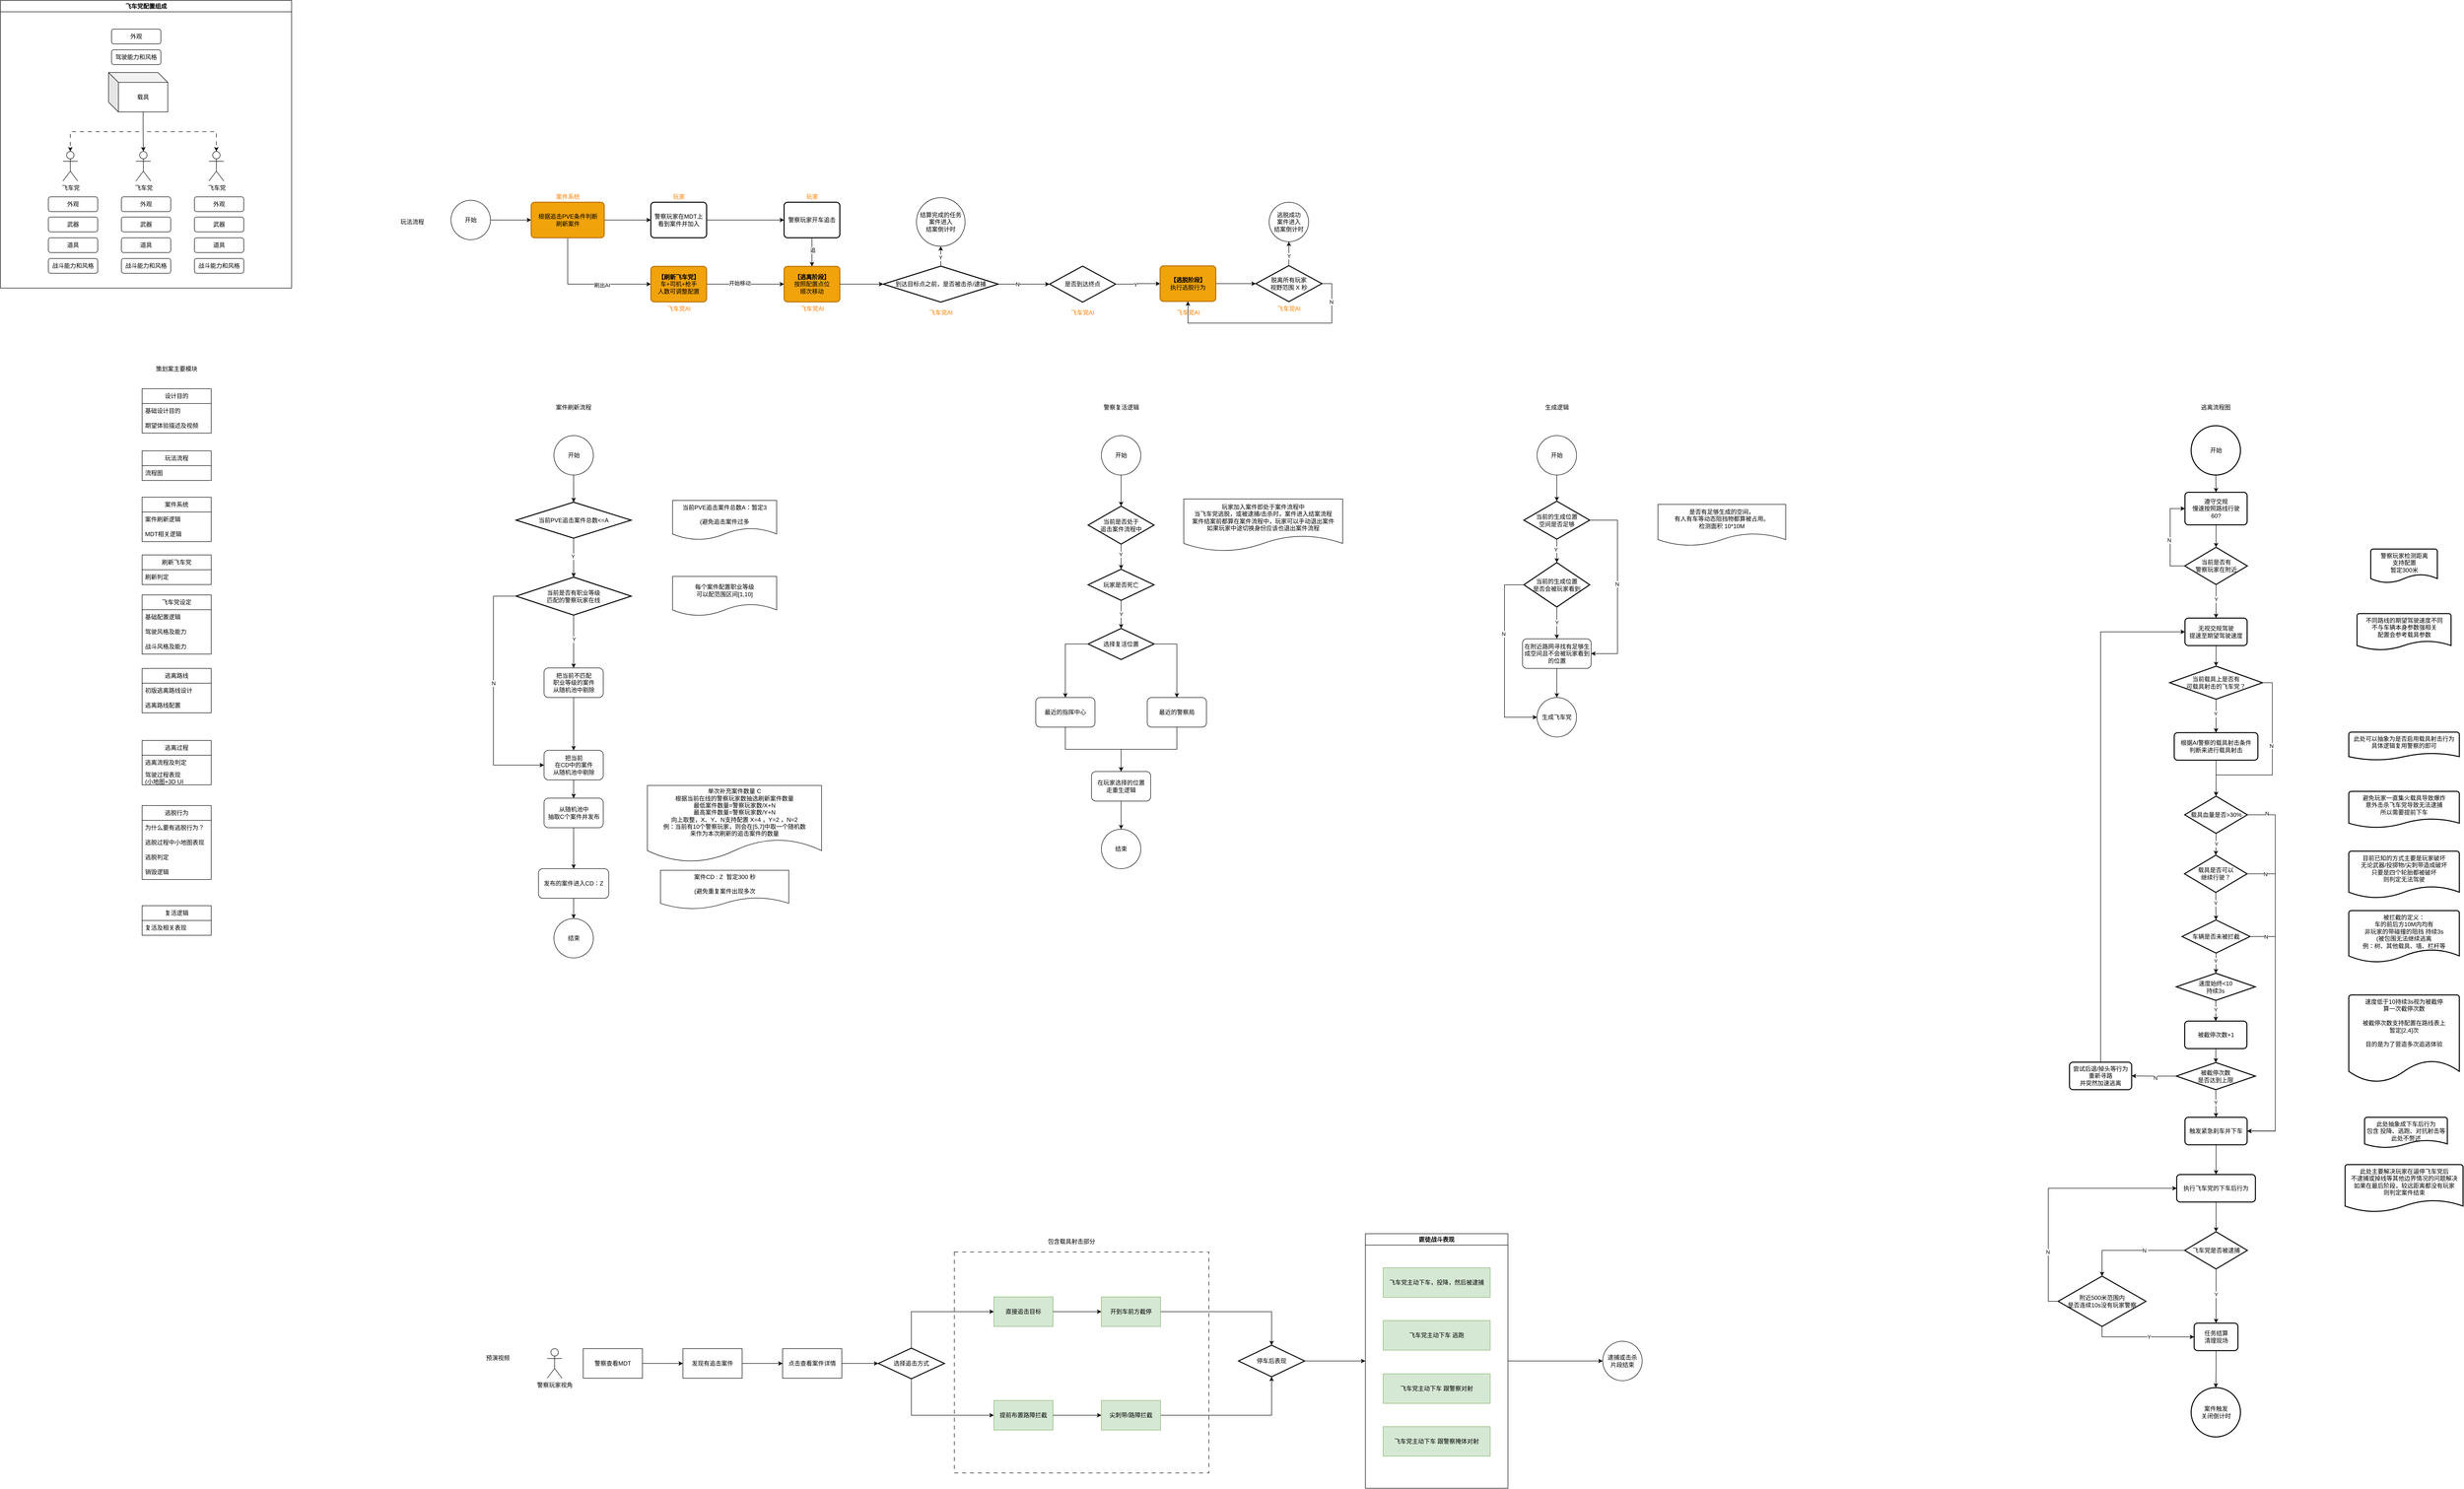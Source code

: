 <mxfile version="26.2.12">
  <diagram name="第 1 页" id="Fj61eVcG0aGDND_bpaBV">
    <mxGraphModel dx="2977" dy="1961" grid="0" gridSize="10" guides="1" tooltips="1" connect="1" arrows="1" fold="1" page="0" pageScale="1" pageWidth="827" pageHeight="1169" math="0" shadow="0">
      <root>
        <mxCell id="0" />
        <mxCell id="1" parent="0" />
        <mxCell id="bP38wD7Q0idlnA3Jdsdp-37" value="" style="rounded=0;whiteSpace=wrap;html=1;fillColor=none;dashed=1;dashPattern=8 8;" parent="1" vertex="1">
          <mxGeometry x="1312" y="1906" width="516" height="448" as="geometry" />
        </mxCell>
        <mxCell id="lBdk9qtxuzmNU9C4Q0Ab-1" value="开始" style="ellipse;whiteSpace=wrap;html=1;aspect=fixed;" parent="1" vertex="1">
          <mxGeometry x="500.5" y="251" width="80" height="80" as="geometry" />
        </mxCell>
        <mxCell id="lBdk9qtxuzmNU9C4Q0Ab-4" style="edgeStyle=orthogonalEdgeStyle;rounded=0;orthogonalLoop=1;jettySize=auto;html=1;exitX=0.5;exitY=1;exitDx=0;exitDy=0;entryX=0.5;entryY=0;entryDx=0;entryDy=0;entryPerimeter=0;" parent="1" source="lBdk9qtxuzmNU9C4Q0Ab-1" target="lBdk9qtxuzmNU9C4Q0Ab-5" edge="1">
          <mxGeometry relative="1" as="geometry" />
        </mxCell>
        <mxCell id="lBdk9qtxuzmNU9C4Q0Ab-5" value="当前PVE追击案件总数&amp;lt;=A" style="strokeWidth=2;html=1;shape=mxgraph.flowchart.decision;whiteSpace=wrap;" parent="1" vertex="1">
          <mxGeometry x="424" y="386" width="233" height="73" as="geometry" />
        </mxCell>
        <mxCell id="lBdk9qtxuzmNU9C4Q0Ab-6" value="当前PVE追击案件总数A：暂定3&lt;div&gt;&lt;br&gt;&lt;/div&gt;&lt;div&gt;(避免追击案件过多&lt;/div&gt;" style="shape=document;whiteSpace=wrap;html=1;boundedLbl=1;" parent="1" vertex="1">
          <mxGeometry x="741" y="382.5" width="211" height="80" as="geometry" />
        </mxCell>
        <mxCell id="-TOpqSOfv_H1Qqij2RZm-7" style="edgeStyle=orthogonalEdgeStyle;rounded=0;orthogonalLoop=1;jettySize=auto;html=1;exitX=0.5;exitY=1;exitDx=0;exitDy=0;exitPerimeter=0;entryX=0.5;entryY=0;entryDx=0;entryDy=0;" parent="1" source="-TOpqSOfv_H1Qqij2RZm-1" target="Y34pRE13ypVC61gBzhvJ-32" edge="1">
          <mxGeometry relative="1" as="geometry">
            <mxPoint x="540.5" y="991" as="targetPoint" />
          </mxGeometry>
        </mxCell>
        <mxCell id="Y34pRE13ypVC61gBzhvJ-35" value="Y" style="edgeLabel;html=1;align=center;verticalAlign=middle;resizable=0;points=[];" parent="-TOpqSOfv_H1Qqij2RZm-7" vertex="1" connectable="0">
          <mxGeometry x="-0.098" relative="1" as="geometry">
            <mxPoint as="offset" />
          </mxGeometry>
        </mxCell>
        <mxCell id="Y34pRE13ypVC61gBzhvJ-39" style="edgeStyle=orthogonalEdgeStyle;rounded=0;orthogonalLoop=1;jettySize=auto;html=1;exitX=0;exitY=0.5;exitDx=0;exitDy=0;exitPerimeter=0;entryX=0;entryY=0.5;entryDx=0;entryDy=0;" parent="1" source="-TOpqSOfv_H1Qqij2RZm-1" target="Y34pRE13ypVC61gBzhvJ-36" edge="1">
          <mxGeometry relative="1" as="geometry">
            <Array as="points">
              <mxPoint x="378" y="576" />
              <mxPoint x="378" y="919" />
            </Array>
          </mxGeometry>
        </mxCell>
        <mxCell id="Y34pRE13ypVC61gBzhvJ-47" value="N" style="edgeLabel;html=1;align=center;verticalAlign=middle;resizable=0;points=[];" parent="Y34pRE13ypVC61gBzhvJ-39" vertex="1" connectable="0">
          <mxGeometry x="-0.096" y="-3" relative="1" as="geometry">
            <mxPoint x="3" as="offset" />
          </mxGeometry>
        </mxCell>
        <mxCell id="-TOpqSOfv_H1Qqij2RZm-1" value="当前是否有职业等级&lt;div&gt;匹配的警察玩家在线&lt;/div&gt;" style="strokeWidth=2;html=1;shape=mxgraph.flowchart.decision;whiteSpace=wrap;" parent="1" vertex="1">
          <mxGeometry x="424" y="538" width="233" height="77" as="geometry" />
        </mxCell>
        <mxCell id="-TOpqSOfv_H1Qqij2RZm-2" style="edgeStyle=orthogonalEdgeStyle;rounded=0;orthogonalLoop=1;jettySize=auto;html=1;exitX=0.5;exitY=1;exitDx=0;exitDy=0;exitPerimeter=0;entryX=0.5;entryY=0;entryDx=0;entryDy=0;entryPerimeter=0;" parent="1" source="lBdk9qtxuzmNU9C4Q0Ab-5" target="-TOpqSOfv_H1Qqij2RZm-1" edge="1">
          <mxGeometry relative="1" as="geometry">
            <mxPoint x="540.5" y="465" as="sourcePoint" />
          </mxGeometry>
        </mxCell>
        <mxCell id="-TOpqSOfv_H1Qqij2RZm-3" value="Y" style="edgeLabel;html=1;align=center;verticalAlign=middle;resizable=0;points=[];" parent="-TOpqSOfv_H1Qqij2RZm-2" vertex="1" connectable="0">
          <mxGeometry x="-0.072" y="-2" relative="1" as="geometry">
            <mxPoint as="offset" />
          </mxGeometry>
        </mxCell>
        <mxCell id="-TOpqSOfv_H1Qqij2RZm-4" value="每个案件配置职业等级&lt;div&gt;可以配范围区间&lt;span style=&quot;background-color: transparent; color: light-dark(rgb(0, 0, 0), rgb(255, 255, 255));&quot;&gt;[1,10]&lt;/span&gt;&lt;/div&gt;" style="shape=document;whiteSpace=wrap;html=1;boundedLbl=1;" parent="1" vertex="1">
          <mxGeometry x="741" y="536.5" width="211" height="80" as="geometry" />
        </mxCell>
        <mxCell id="-TOpqSOfv_H1Qqij2RZm-16" style="edgeStyle=orthogonalEdgeStyle;rounded=0;orthogonalLoop=1;jettySize=auto;html=1;exitX=1;exitY=0.5;exitDx=0;exitDy=0;entryX=0;entryY=0.5;entryDx=0;entryDy=0;" parent="1" source="-TOpqSOfv_H1Qqij2RZm-14" target="-TOpqSOfv_H1Qqij2RZm-15" edge="1">
          <mxGeometry relative="1" as="geometry" />
        </mxCell>
        <mxCell id="-TOpqSOfv_H1Qqij2RZm-14" value="开始" style="ellipse;whiteSpace=wrap;html=1;aspect=fixed;" parent="1" vertex="1">
          <mxGeometry x="292" y="-226" width="80" height="80" as="geometry" />
        </mxCell>
        <mxCell id="-TOpqSOfv_H1Qqij2RZm-17" style="edgeStyle=orthogonalEdgeStyle;rounded=0;orthogonalLoop=1;jettySize=auto;html=1;exitX=1;exitY=0.5;exitDx=0;exitDy=0;entryX=0;entryY=0.5;entryDx=0;entryDy=0;" parent="1" source="-TOpqSOfv_H1Qqij2RZm-15" target="-TOpqSOfv_H1Qqij2RZm-18" edge="1">
          <mxGeometry relative="1" as="geometry">
            <mxPoint x="670.69" y="-185.966" as="targetPoint" />
          </mxGeometry>
        </mxCell>
        <mxCell id="-TOpqSOfv_H1Qqij2RZm-25" style="edgeStyle=orthogonalEdgeStyle;rounded=0;orthogonalLoop=1;jettySize=auto;html=1;exitX=0.5;exitY=1;exitDx=0;exitDy=0;entryX=0;entryY=0.5;entryDx=0;entryDy=0;" parent="1" source="-TOpqSOfv_H1Qqij2RZm-15" target="-TOpqSOfv_H1Qqij2RZm-21" edge="1">
          <mxGeometry relative="1" as="geometry" />
        </mxCell>
        <mxCell id="-TOpqSOfv_H1Qqij2RZm-26" value="刷出AI" style="edgeLabel;html=1;align=center;verticalAlign=middle;resizable=0;points=[];" parent="-TOpqSOfv_H1Qqij2RZm-25" vertex="1" connectable="0">
          <mxGeometry x="0.243" y="-2" relative="1" as="geometry">
            <mxPoint as="offset" />
          </mxGeometry>
        </mxCell>
        <mxCell id="-TOpqSOfv_H1Qqij2RZm-15" value="&lt;div&gt;根据追击PVE条件判断&lt;/div&gt;&lt;div&gt;刷新案件&lt;/div&gt;" style="rounded=1;whiteSpace=wrap;html=1;absoluteArcSize=1;arcSize=14;strokeWidth=2;fillColor=#f0a30a;strokeColor=#BD7000;fontColor=#000000;" parent="1" vertex="1">
          <mxGeometry x="454.5" y="-222" width="148" height="72" as="geometry" />
        </mxCell>
        <mxCell id="-TOpqSOfv_H1Qqij2RZm-31" style="edgeStyle=orthogonalEdgeStyle;rounded=0;orthogonalLoop=1;jettySize=auto;html=1;exitX=1;exitY=0.5;exitDx=0;exitDy=0;entryX=0;entryY=0.5;entryDx=0;entryDy=0;" parent="1" source="-TOpqSOfv_H1Qqij2RZm-18" target="-TOpqSOfv_H1Qqij2RZm-30" edge="1">
          <mxGeometry relative="1" as="geometry" />
        </mxCell>
        <mxCell id="-TOpqSOfv_H1Qqij2RZm-18" value="警察玩家在MDT上&lt;div&gt;看到案件并加入&lt;/div&gt;" style="rounded=1;whiteSpace=wrap;html=1;absoluteArcSize=1;arcSize=14;strokeWidth=2;" parent="1" vertex="1">
          <mxGeometry x="697" y="-222" width="113" height="72" as="geometry" />
        </mxCell>
        <mxCell id="-TOpqSOfv_H1Qqij2RZm-19" value="&lt;span style=&quot;font-family: Helvetica; font-size: 12px; font-style: normal; font-variant-ligatures: normal; font-variant-caps: normal; font-weight: 400; letter-spacing: normal; orphans: 2; text-indent: 0px; text-transform: none; widows: 2; word-spacing: 0px; -webkit-text-stroke-width: 0px; white-space: normal; background-color: rgb(255, 255, 255); text-decoration-thickness: initial; text-decoration-style: initial; text-decoration-color: initial; float: none; display: inline !important;&quot;&gt;案件系统&lt;/span&gt;" style="text;whiteSpace=wrap;html=1;align=center;fontColor=#FF8000;" parent="1" vertex="1">
          <mxGeometry x="490.5" y="-247" width="76" height="25" as="geometry" />
        </mxCell>
        <mxCell id="-TOpqSOfv_H1Qqij2RZm-20" value="&lt;span style=&quot;font-family: Helvetica; font-size: 12px; font-style: normal; font-variant-ligatures: normal; font-variant-caps: normal; font-weight: 400; letter-spacing: normal; orphans: 2; text-indent: 0px; text-transform: none; widows: 2; word-spacing: 0px; -webkit-text-stroke-width: 0px; white-space: normal; background-color: rgb(255, 255, 255); text-decoration-thickness: initial; text-decoration-style: initial; text-decoration-color: initial; float: none; display: inline !important;&quot;&gt;玩家&lt;/span&gt;" style="text;whiteSpace=wrap;html=1;align=center;fontColor=#FF8000;" parent="1" vertex="1">
          <mxGeometry x="715.5" y="-247" width="76" height="25" as="geometry" />
        </mxCell>
        <mxCell id="-TOpqSOfv_H1Qqij2RZm-28" style="edgeStyle=orthogonalEdgeStyle;rounded=0;orthogonalLoop=1;jettySize=auto;html=1;exitX=1;exitY=0.5;exitDx=0;exitDy=0;entryX=0;entryY=0.5;entryDx=0;entryDy=0;" parent="1" source="-TOpqSOfv_H1Qqij2RZm-21" target="-TOpqSOfv_H1Qqij2RZm-27" edge="1">
          <mxGeometry relative="1" as="geometry" />
        </mxCell>
        <mxCell id="-TOpqSOfv_H1Qqij2RZm-35" value="开始移动" style="edgeLabel;html=1;align=center;verticalAlign=middle;resizable=0;points=[];" parent="-TOpqSOfv_H1Qqij2RZm-28" vertex="1" connectable="0">
          <mxGeometry x="-0.15" y="2" relative="1" as="geometry">
            <mxPoint as="offset" />
          </mxGeometry>
        </mxCell>
        <mxCell id="-TOpqSOfv_H1Qqij2RZm-21" value="&lt;div&gt;&lt;b&gt;【&lt;/b&gt;&lt;b style=&quot;background-color: transparent; color: light-dark(rgb(0, 0, 0), rgb(237, 237, 237));&quot;&gt;刷新飞车党&lt;/b&gt;&lt;b style=&quot;background-color: transparent; color: light-dark(rgb(0, 0, 0), rgb(237, 237, 237));&quot;&gt;】&lt;/b&gt;&lt;/div&gt;&lt;div&gt;车+司机+枪手&lt;/div&gt;&lt;div&gt;人数可调整配置&lt;/div&gt;" style="rounded=1;whiteSpace=wrap;html=1;absoluteArcSize=1;arcSize=14;strokeWidth=2;fillColor=#f0a30a;fontColor=#000000;strokeColor=#BD7000;" parent="1" vertex="1">
          <mxGeometry x="697" y="-92" width="113" height="72" as="geometry" />
        </mxCell>
        <mxCell id="-TOpqSOfv_H1Qqij2RZm-23" value="飞车党AI" style="text;whiteSpace=wrap;html=1;align=center;fontColor=#FF8000;" parent="1" vertex="1">
          <mxGeometry x="715.5" y="-20" width="76" height="25" as="geometry" />
        </mxCell>
        <mxCell id="-TOpqSOfv_H1Qqij2RZm-27" value="&lt;div&gt;&lt;b&gt;【逃离阶段】&lt;/b&gt;&lt;/div&gt;按照配置点位&lt;div&gt;顺次移动&lt;/div&gt;" style="rounded=1;whiteSpace=wrap;html=1;absoluteArcSize=1;arcSize=14;strokeWidth=2;fillColor=#f0a30a;fontColor=#000000;strokeColor=#BD7000;" parent="1" vertex="1">
          <mxGeometry x="967" y="-92" width="113" height="72" as="geometry" />
        </mxCell>
        <mxCell id="-TOpqSOfv_H1Qqij2RZm-29" value="飞车党AI" style="text;whiteSpace=wrap;html=1;align=center;fontColor=#FF8000;" parent="1" vertex="1">
          <mxGeometry x="985.5" y="-20" width="76" height="25" as="geometry" />
        </mxCell>
        <mxCell id="-TOpqSOfv_H1Qqij2RZm-33" style="edgeStyle=orthogonalEdgeStyle;rounded=0;orthogonalLoop=1;jettySize=auto;html=1;exitX=0.5;exitY=1;exitDx=0;exitDy=0;entryX=0.5;entryY=0;entryDx=0;entryDy=0;" parent="1" source="-TOpqSOfv_H1Qqij2RZm-30" target="-TOpqSOfv_H1Qqij2RZm-27" edge="1">
          <mxGeometry relative="1" as="geometry" />
        </mxCell>
        <mxCell id="-TOpqSOfv_H1Qqij2RZm-34" value="追" style="edgeLabel;html=1;align=center;verticalAlign=middle;resizable=0;points=[];" parent="-TOpqSOfv_H1Qqij2RZm-33" vertex="1" connectable="0">
          <mxGeometry x="-0.148" y="1" relative="1" as="geometry">
            <mxPoint as="offset" />
          </mxGeometry>
        </mxCell>
        <mxCell id="-TOpqSOfv_H1Qqij2RZm-30" value="警察玩家开车追击" style="rounded=1;whiteSpace=wrap;html=1;absoluteArcSize=1;arcSize=14;strokeWidth=2;" parent="1" vertex="1">
          <mxGeometry x="967" y="-222" width="113" height="72" as="geometry" />
        </mxCell>
        <mxCell id="-TOpqSOfv_H1Qqij2RZm-32" value="&lt;span style=&quot;font-family: Helvetica; font-size: 12px; font-style: normal; font-variant-ligatures: normal; font-variant-caps: normal; font-weight: 400; letter-spacing: normal; orphans: 2; text-indent: 0px; text-transform: none; widows: 2; word-spacing: 0px; -webkit-text-stroke-width: 0px; white-space: normal; background-color: rgb(255, 255, 255); text-decoration-thickness: initial; text-decoration-style: initial; text-decoration-color: initial; float: none; display: inline !important;&quot;&gt;玩家&lt;/span&gt;" style="text;whiteSpace=wrap;html=1;align=center;fontColor=#FF8000;" parent="1" vertex="1">
          <mxGeometry x="985.5" y="-247" width="76" height="25" as="geometry" />
        </mxCell>
        <mxCell id="Y34pRE13ypVC61gBzhvJ-1" style="edgeStyle=orthogonalEdgeStyle;rounded=0;orthogonalLoop=1;jettySize=auto;html=1;exitX=1;exitY=0.5;exitDx=0;exitDy=0;exitPerimeter=0;entryX=0;entryY=0.5;entryDx=0;entryDy=0;entryPerimeter=0;" parent="1" source="-TOpqSOfv_H1Qqij2RZm-36" target="Y34pRE13ypVC61gBzhvJ-2" edge="1">
          <mxGeometry relative="1" as="geometry">
            <mxPoint x="1538.8" y="-55.8" as="targetPoint" />
          </mxGeometry>
        </mxCell>
        <mxCell id="Y34pRE13ypVC61gBzhvJ-3" value="N" style="edgeLabel;html=1;align=center;verticalAlign=middle;resizable=0;points=[];" parent="Y34pRE13ypVC61gBzhvJ-1" vertex="1" connectable="0">
          <mxGeometry x="-0.263" relative="1" as="geometry">
            <mxPoint as="offset" />
          </mxGeometry>
        </mxCell>
        <mxCell id="Y34pRE13ypVC61gBzhvJ-6" style="edgeStyle=orthogonalEdgeStyle;rounded=0;orthogonalLoop=1;jettySize=auto;html=1;exitX=0.5;exitY=0;exitDx=0;exitDy=0;exitPerimeter=0;entryX=0.5;entryY=1;entryDx=0;entryDy=0;" parent="1" source="-TOpqSOfv_H1Qqij2RZm-36" target="Y34pRE13ypVC61gBzhvJ-5" edge="1">
          <mxGeometry relative="1" as="geometry" />
        </mxCell>
        <mxCell id="Y34pRE13ypVC61gBzhvJ-22" value="Y" style="edgeLabel;html=1;align=center;verticalAlign=middle;resizable=0;points=[];" parent="Y34pRE13ypVC61gBzhvJ-6" vertex="1" connectable="0">
          <mxGeometry x="-0.131" y="1" relative="1" as="geometry">
            <mxPoint as="offset" />
          </mxGeometry>
        </mxCell>
        <mxCell id="-TOpqSOfv_H1Qqij2RZm-36" value="到达目标点之前，是否被击杀/逮捕" style="strokeWidth=2;html=1;shape=mxgraph.flowchart.decision;whiteSpace=wrap;" parent="1" vertex="1">
          <mxGeometry x="1168" y="-92.5" width="233" height="73" as="geometry" />
        </mxCell>
        <mxCell id="-TOpqSOfv_H1Qqij2RZm-37" style="edgeStyle=orthogonalEdgeStyle;rounded=0;orthogonalLoop=1;jettySize=auto;html=1;exitX=1;exitY=0.5;exitDx=0;exitDy=0;entryX=0;entryY=0.5;entryDx=0;entryDy=0;entryPerimeter=0;" parent="1" source="-TOpqSOfv_H1Qqij2RZm-27" target="-TOpqSOfv_H1Qqij2RZm-36" edge="1">
          <mxGeometry relative="1" as="geometry" />
        </mxCell>
        <mxCell id="Y34pRE13ypVC61gBzhvJ-8" style="edgeStyle=orthogonalEdgeStyle;rounded=0;orthogonalLoop=1;jettySize=auto;html=1;exitX=1;exitY=0.5;exitDx=0;exitDy=0;exitPerimeter=0;entryX=0;entryY=0.5;entryDx=0;entryDy=0;" parent="1" source="Y34pRE13ypVC61gBzhvJ-2" target="Y34pRE13ypVC61gBzhvJ-9" edge="1">
          <mxGeometry relative="1" as="geometry">
            <mxPoint x="1950.23" y="-56.31" as="targetPoint" />
          </mxGeometry>
        </mxCell>
        <mxCell id="mLR14thL2u2HEynv0ROb-53" value="Y" style="edgeLabel;html=1;align=center;verticalAlign=middle;resizable=0;points=[];" parent="Y34pRE13ypVC61gBzhvJ-8" vertex="1" connectable="0">
          <mxGeometry x="-0.114" y="-1" relative="1" as="geometry">
            <mxPoint x="-1" as="offset" />
          </mxGeometry>
        </mxCell>
        <mxCell id="Y34pRE13ypVC61gBzhvJ-2" value="是否到达终点" style="strokeWidth=2;html=1;shape=mxgraph.flowchart.decision;whiteSpace=wrap;" parent="1" vertex="1">
          <mxGeometry x="1505" y="-92.5" width="134" height="73" as="geometry" />
        </mxCell>
        <mxCell id="Y34pRE13ypVC61gBzhvJ-5" value="结算完成的任务&lt;br&gt;&lt;div&gt;案件进入&lt;/div&gt;&lt;div&gt;&lt;span style=&quot;background-color: transparent; color: light-dark(rgb(0, 0, 0), rgb(255, 255, 255));&quot;&gt;结案&lt;/span&gt;倒计时&lt;/div&gt;" style="ellipse;whiteSpace=wrap;html=1;aspect=fixed;" parent="1" vertex="1">
          <mxGeometry x="1235.19" y="-231.31" width="98.62" height="98.62" as="geometry" />
        </mxCell>
        <mxCell id="Y34pRE13ypVC61gBzhvJ-9" value="&lt;div&gt;&lt;b&gt;【逃脱阶段】&lt;/b&gt;&lt;/div&gt;执行逃脱行为" style="rounded=1;whiteSpace=wrap;html=1;absoluteArcSize=1;arcSize=14;strokeWidth=2;fillColor=#f0a30a;fontColor=#000000;strokeColor=#BD7000;" parent="1" vertex="1">
          <mxGeometry x="1729" y="-93" width="113" height="72" as="geometry" />
        </mxCell>
        <mxCell id="Y34pRE13ypVC61gBzhvJ-17" style="edgeStyle=orthogonalEdgeStyle;rounded=0;orthogonalLoop=1;jettySize=auto;html=1;exitX=1;exitY=0.5;exitDx=0;exitDy=0;exitPerimeter=0;entryX=0.5;entryY=1;entryDx=0;entryDy=0;" parent="1" source="Y34pRE13ypVC61gBzhvJ-10" target="Y34pRE13ypVC61gBzhvJ-9" edge="1">
          <mxGeometry relative="1" as="geometry">
            <Array as="points">
              <mxPoint x="2077" y="-57" />
              <mxPoint x="2077" y="23" />
              <mxPoint x="1786" y="23" />
            </Array>
          </mxGeometry>
        </mxCell>
        <mxCell id="Y34pRE13ypVC61gBzhvJ-18" value="N" style="edgeLabel;html=1;align=center;verticalAlign=middle;resizable=0;points=[];" parent="Y34pRE13ypVC61gBzhvJ-17" vertex="1" connectable="0">
          <mxGeometry x="-0.741" y="-1" relative="1" as="geometry">
            <mxPoint as="offset" />
          </mxGeometry>
        </mxCell>
        <mxCell id="Y34pRE13ypVC61gBzhvJ-20" style="edgeStyle=orthogonalEdgeStyle;rounded=0;orthogonalLoop=1;jettySize=auto;html=1;exitX=0.5;exitY=0;exitDx=0;exitDy=0;exitPerimeter=0;" parent="1" source="Y34pRE13ypVC61gBzhvJ-10" target="Y34pRE13ypVC61gBzhvJ-19" edge="1">
          <mxGeometry relative="1" as="geometry" />
        </mxCell>
        <mxCell id="Y34pRE13ypVC61gBzhvJ-24" value="Y" style="edgeLabel;html=1;align=center;verticalAlign=middle;resizable=0;points=[];" parent="Y34pRE13ypVC61gBzhvJ-20" vertex="1" connectable="0">
          <mxGeometry x="-0.136" y="3" relative="1" as="geometry">
            <mxPoint x="3" y="1" as="offset" />
          </mxGeometry>
        </mxCell>
        <mxCell id="Y34pRE13ypVC61gBzhvJ-10" value="脱离所有玩家&lt;div&gt;视野范围 X 秒&lt;/div&gt;" style="strokeWidth=2;html=1;shape=mxgraph.flowchart.decision;whiteSpace=wrap;" parent="1" vertex="1">
          <mxGeometry x="1923" y="-93.5" width="134" height="73" as="geometry" />
        </mxCell>
        <mxCell id="Y34pRE13ypVC61gBzhvJ-11" style="edgeStyle=orthogonalEdgeStyle;rounded=0;orthogonalLoop=1;jettySize=auto;html=1;exitX=1;exitY=0.5;exitDx=0;exitDy=0;entryX=0;entryY=0.5;entryDx=0;entryDy=0;entryPerimeter=0;" parent="1" source="Y34pRE13ypVC61gBzhvJ-9" target="Y34pRE13ypVC61gBzhvJ-10" edge="1">
          <mxGeometry relative="1" as="geometry" />
        </mxCell>
        <mxCell id="Y34pRE13ypVC61gBzhvJ-19" value="逃脱成功&lt;div&gt;案件进入&lt;/div&gt;&lt;div&gt;结案倒计时&lt;/div&gt;" style="ellipse;whiteSpace=wrap;html=1;aspect=fixed;" parent="1" vertex="1">
          <mxGeometry x="1950" y="-222" width="80" height="80" as="geometry" />
        </mxCell>
        <mxCell id="Y34pRE13ypVC61gBzhvJ-21" value="飞车党AI" style="text;whiteSpace=wrap;html=1;align=center;fontColor=#FF8000;" parent="1" vertex="1">
          <mxGeometry x="1246.5" y="-12" width="76" height="25" as="geometry" />
        </mxCell>
        <mxCell id="Y34pRE13ypVC61gBzhvJ-23" value="飞车党AI" style="text;whiteSpace=wrap;html=1;align=center;fontColor=#FF8000;" parent="1" vertex="1">
          <mxGeometry x="1534" y="-12" width="76" height="25" as="geometry" />
        </mxCell>
        <mxCell id="Y34pRE13ypVC61gBzhvJ-25" value="飞车党AI" style="text;whiteSpace=wrap;html=1;align=center;fontColor=#FF8000;" parent="1" vertex="1">
          <mxGeometry x="1747.5" y="-12" width="76" height="25" as="geometry" />
        </mxCell>
        <mxCell id="Y34pRE13ypVC61gBzhvJ-26" value="飞车党AI" style="text;whiteSpace=wrap;html=1;align=center;fontColor=#FF8000;" parent="1" vertex="1">
          <mxGeometry x="1952" y="-20" width="76" height="25" as="geometry" />
        </mxCell>
        <mxCell id="Y34pRE13ypVC61gBzhvJ-30" value="单次补充案件数量 C&lt;div&gt;根据当前在线的警察玩家数抽选刷新案件数量&lt;/div&gt;&lt;div&gt;最低案件数量=警察玩家数/X+N&lt;/div&gt;&lt;div&gt;最高案件数量=警察玩家数/Y+N&lt;/div&gt;&lt;div&gt;向上取整，X、Y、N支持配置 X=4 ，Y=2 ，N=2&lt;/div&gt;&lt;div&gt;例：当前有10个警察玩家，则会在[5,7]中取一个随机数&lt;/div&gt;&lt;div&gt;来作为本次刷新的追击案件的数量&lt;/div&gt;" style="shape=document;whiteSpace=wrap;html=1;boundedLbl=1;" parent="1" vertex="1">
          <mxGeometry x="690" y="960.31" width="353" height="155.38" as="geometry" />
        </mxCell>
        <mxCell id="Y34pRE13ypVC61gBzhvJ-38" style="edgeStyle=orthogonalEdgeStyle;rounded=0;orthogonalLoop=1;jettySize=auto;html=1;exitX=0.5;exitY=1;exitDx=0;exitDy=0;entryX=0.5;entryY=0;entryDx=0;entryDy=0;" parent="1" source="Y34pRE13ypVC61gBzhvJ-32" target="Y34pRE13ypVC61gBzhvJ-36" edge="1">
          <mxGeometry relative="1" as="geometry" />
        </mxCell>
        <mxCell id="Y34pRE13ypVC61gBzhvJ-32" value="把当前不匹配&lt;div&gt;职业等级的案件&lt;/div&gt;&lt;div&gt;从随机池中剔除&lt;/div&gt;" style="rounded=1;whiteSpace=wrap;html=1;" parent="1" vertex="1">
          <mxGeometry x="480.5" y="722" width="120" height="60" as="geometry" />
        </mxCell>
        <mxCell id="Y34pRE13ypVC61gBzhvJ-41" style="edgeStyle=orthogonalEdgeStyle;rounded=0;orthogonalLoop=1;jettySize=auto;html=1;exitX=0.5;exitY=1;exitDx=0;exitDy=0;entryX=0.5;entryY=0;entryDx=0;entryDy=0;" parent="1" source="Y34pRE13ypVC61gBzhvJ-36" target="Y34pRE13ypVC61gBzhvJ-40" edge="1">
          <mxGeometry relative="1" as="geometry" />
        </mxCell>
        <mxCell id="Y34pRE13ypVC61gBzhvJ-36" value="把当前&lt;div&gt;在CD中的案件&lt;/div&gt;&lt;div&gt;从随机池中剔除&lt;/div&gt;" style="rounded=1;whiteSpace=wrap;html=1;" parent="1" vertex="1">
          <mxGeometry x="480.5" y="889" width="120" height="60" as="geometry" />
        </mxCell>
        <mxCell id="Y34pRE13ypVC61gBzhvJ-43" style="edgeStyle=orthogonalEdgeStyle;rounded=0;orthogonalLoop=1;jettySize=auto;html=1;exitX=0.5;exitY=1;exitDx=0;exitDy=0;entryX=0.5;entryY=0;entryDx=0;entryDy=0;" parent="1" source="Y34pRE13ypVC61gBzhvJ-40" target="Y34pRE13ypVC61gBzhvJ-42" edge="1">
          <mxGeometry relative="1" as="geometry" />
        </mxCell>
        <mxCell id="Y34pRE13ypVC61gBzhvJ-40" value="从随机池中&lt;div&gt;抽取C个案件并发布&lt;/div&gt;" style="rounded=1;whiteSpace=wrap;html=1;" parent="1" vertex="1">
          <mxGeometry x="480.5" y="986" width="120" height="60" as="geometry" />
        </mxCell>
        <mxCell id="Y34pRE13ypVC61gBzhvJ-46" style="edgeStyle=orthogonalEdgeStyle;rounded=0;orthogonalLoop=1;jettySize=auto;html=1;exitX=0.5;exitY=1;exitDx=0;exitDy=0;entryX=0.5;entryY=0;entryDx=0;entryDy=0;" parent="1" source="Y34pRE13ypVC61gBzhvJ-42" target="Y34pRE13ypVC61gBzhvJ-45" edge="1">
          <mxGeometry relative="1" as="geometry" />
        </mxCell>
        <mxCell id="Y34pRE13ypVC61gBzhvJ-42" value="发布的案件进入CD：Z" style="rounded=1;whiteSpace=wrap;html=1;" parent="1" vertex="1">
          <mxGeometry x="469.25" y="1129" width="142.5" height="60" as="geometry" />
        </mxCell>
        <mxCell id="Y34pRE13ypVC61gBzhvJ-44" value="案件CD : Z&amp;nbsp; 暂定300 秒&lt;div&gt;&lt;br&gt;&lt;/div&gt;&lt;div&gt;(避免重复案件出现多次&lt;/div&gt;" style="shape=document;whiteSpace=wrap;html=1;boundedLbl=1;" parent="1" vertex="1">
          <mxGeometry x="716.5" y="1132.25" width="260" height="78.75" as="geometry" />
        </mxCell>
        <mxCell id="Y34pRE13ypVC61gBzhvJ-45" value="结束" style="ellipse;whiteSpace=wrap;html=1;aspect=fixed;" parent="1" vertex="1">
          <mxGeometry x="500.5" y="1230" width="80" height="80" as="geometry" />
        </mxCell>
        <mxCell id="_tA26rEIKO73f23lyRNM-1" value="开始" style="ellipse;whiteSpace=wrap;html=1;aspect=fixed;" parent="1" vertex="1">
          <mxGeometry x="1610" y="251" width="80" height="80" as="geometry" />
        </mxCell>
        <mxCell id="_tA26rEIKO73f23lyRNM-2" value="案件刷新流程" style="text;html=1;align=center;verticalAlign=middle;whiteSpace=wrap;rounded=0;" parent="1" vertex="1">
          <mxGeometry x="487" y="179" width="107" height="30" as="geometry" />
        </mxCell>
        <mxCell id="_tA26rEIKO73f23lyRNM-3" value="玩法流程" style="text;html=1;align=center;verticalAlign=middle;whiteSpace=wrap;rounded=0;" parent="1" vertex="1">
          <mxGeometry x="160" y="-197" width="107" height="30" as="geometry" />
        </mxCell>
        <mxCell id="_tA26rEIKO73f23lyRNM-4" value="警察复活逻辑" style="text;html=1;align=center;verticalAlign=middle;whiteSpace=wrap;rounded=0;" parent="1" vertex="1">
          <mxGeometry x="1596.5" y="179" width="107" height="30" as="geometry" />
        </mxCell>
        <mxCell id="_tA26rEIKO73f23lyRNM-5" value="当前是否处于&lt;div&gt;追击案件流程中&lt;/div&gt;" style="strokeWidth=2;html=1;shape=mxgraph.flowchart.decision;whiteSpace=wrap;" parent="1" vertex="1">
          <mxGeometry x="1583.25" y="394" width="133.5" height="77" as="geometry" />
        </mxCell>
        <mxCell id="_tA26rEIKO73f23lyRNM-6" style="edgeStyle=orthogonalEdgeStyle;rounded=0;orthogonalLoop=1;jettySize=auto;html=1;exitX=0.5;exitY=1;exitDx=0;exitDy=0;entryX=0.5;entryY=0;entryDx=0;entryDy=0;entryPerimeter=0;" parent="1" source="_tA26rEIKO73f23lyRNM-1" target="_tA26rEIKO73f23lyRNM-5" edge="1">
          <mxGeometry relative="1" as="geometry" />
        </mxCell>
        <mxCell id="_tA26rEIKO73f23lyRNM-11" style="edgeStyle=orthogonalEdgeStyle;rounded=0;orthogonalLoop=1;jettySize=auto;html=1;exitX=0.5;exitY=1;exitDx=0;exitDy=0;exitPerimeter=0;entryX=0.5;entryY=0;entryDx=0;entryDy=0;entryPerimeter=0;" parent="1" source="_tA26rEIKO73f23lyRNM-7" target="_tA26rEIKO73f23lyRNM-12" edge="1">
          <mxGeometry relative="1" as="geometry">
            <mxPoint x="1650" y="672" as="targetPoint" />
          </mxGeometry>
        </mxCell>
        <mxCell id="_tA26rEIKO73f23lyRNM-13" value="Y" style="edgeLabel;html=1;align=center;verticalAlign=middle;resizable=0;points=[];" parent="_tA26rEIKO73f23lyRNM-11" vertex="1" connectable="0">
          <mxGeometry x="-0.041" relative="1" as="geometry">
            <mxPoint as="offset" />
          </mxGeometry>
        </mxCell>
        <mxCell id="_tA26rEIKO73f23lyRNM-7" value="玩家是否死亡" style="strokeWidth=2;html=1;shape=mxgraph.flowchart.decision;whiteSpace=wrap;" parent="1" vertex="1">
          <mxGeometry x="1583.25" y="522" width="133.5" height="63" as="geometry" />
        </mxCell>
        <mxCell id="_tA26rEIKO73f23lyRNM-8" style="edgeStyle=orthogonalEdgeStyle;rounded=0;orthogonalLoop=1;jettySize=auto;html=1;exitX=0.5;exitY=1;exitDx=0;exitDy=0;exitPerimeter=0;entryX=0.5;entryY=0;entryDx=0;entryDy=0;entryPerimeter=0;" parent="1" source="_tA26rEIKO73f23lyRNM-5" target="_tA26rEIKO73f23lyRNM-7" edge="1">
          <mxGeometry relative="1" as="geometry" />
        </mxCell>
        <mxCell id="_tA26rEIKO73f23lyRNM-10" value="Y" style="edgeLabel;html=1;align=center;verticalAlign=middle;resizable=0;points=[];" parent="_tA26rEIKO73f23lyRNM-8" vertex="1" connectable="0">
          <mxGeometry x="-0.185" y="-1" relative="1" as="geometry">
            <mxPoint as="offset" />
          </mxGeometry>
        </mxCell>
        <mxCell id="_tA26rEIKO73f23lyRNM-9" value="玩家加入案件即处于案件流程中&lt;div&gt;当飞车党逃脱，或被逮捕/击杀时，案件进入结案流程&lt;/div&gt;&lt;div&gt;案件结案前都算在案件流程中，玩家可以手动退出案件&lt;/div&gt;&lt;div&gt;如果玩家中途切换身份应该也退出案件流程&lt;/div&gt;" style="shape=document;whiteSpace=wrap;html=1;boundedLbl=1;" parent="1" vertex="1">
          <mxGeometry x="1777" y="379.5" width="322" height="106" as="geometry" />
        </mxCell>
        <mxCell id="_tA26rEIKO73f23lyRNM-16" style="edgeStyle=orthogonalEdgeStyle;rounded=0;orthogonalLoop=1;jettySize=auto;html=1;exitX=0;exitY=0.5;exitDx=0;exitDy=0;exitPerimeter=0;entryX=0.5;entryY=0;entryDx=0;entryDy=0;" parent="1" source="_tA26rEIKO73f23lyRNM-12" target="_tA26rEIKO73f23lyRNM-14" edge="1">
          <mxGeometry relative="1" as="geometry" />
        </mxCell>
        <mxCell id="_tA26rEIKO73f23lyRNM-17" style="edgeStyle=orthogonalEdgeStyle;rounded=0;orthogonalLoop=1;jettySize=auto;html=1;exitX=1;exitY=0.5;exitDx=0;exitDy=0;exitPerimeter=0;entryX=0.5;entryY=0;entryDx=0;entryDy=0;" parent="1" source="_tA26rEIKO73f23lyRNM-12" target="_tA26rEIKO73f23lyRNM-15" edge="1">
          <mxGeometry relative="1" as="geometry" />
        </mxCell>
        <mxCell id="_tA26rEIKO73f23lyRNM-12" value="选择复活位置" style="strokeWidth=2;html=1;shape=mxgraph.flowchart.decision;whiteSpace=wrap;" parent="1" vertex="1">
          <mxGeometry x="1583.25" y="642" width="133.5" height="63" as="geometry" />
        </mxCell>
        <mxCell id="_tA26rEIKO73f23lyRNM-19" style="edgeStyle=orthogonalEdgeStyle;rounded=0;orthogonalLoop=1;jettySize=auto;html=1;exitX=0.5;exitY=1;exitDx=0;exitDy=0;" parent="1" source="_tA26rEIKO73f23lyRNM-14" target="_tA26rEIKO73f23lyRNM-18" edge="1">
          <mxGeometry relative="1" as="geometry" />
        </mxCell>
        <mxCell id="_tA26rEIKO73f23lyRNM-14" value="最近的指挥中心" style="rounded=1;whiteSpace=wrap;html=1;" parent="1" vertex="1">
          <mxGeometry x="1477" y="782" width="120" height="60" as="geometry" />
        </mxCell>
        <mxCell id="_tA26rEIKO73f23lyRNM-20" style="edgeStyle=orthogonalEdgeStyle;rounded=0;orthogonalLoop=1;jettySize=auto;html=1;exitX=0.5;exitY=1;exitDx=0;exitDy=0;entryX=0.5;entryY=0;entryDx=0;entryDy=0;" parent="1" source="_tA26rEIKO73f23lyRNM-15" target="_tA26rEIKO73f23lyRNM-18" edge="1">
          <mxGeometry relative="1" as="geometry" />
        </mxCell>
        <mxCell id="_tA26rEIKO73f23lyRNM-15" value="最近的警察局" style="rounded=1;whiteSpace=wrap;html=1;" parent="1" vertex="1">
          <mxGeometry x="1703" y="782" width="120" height="60" as="geometry" />
        </mxCell>
        <mxCell id="_tA26rEIKO73f23lyRNM-22" style="edgeStyle=orthogonalEdgeStyle;rounded=0;orthogonalLoop=1;jettySize=auto;html=1;exitX=0.5;exitY=1;exitDx=0;exitDy=0;entryX=0.5;entryY=0;entryDx=0;entryDy=0;" parent="1" source="_tA26rEIKO73f23lyRNM-18" target="_tA26rEIKO73f23lyRNM-23" edge="1">
          <mxGeometry relative="1" as="geometry">
            <mxPoint x="1650" y="1021" as="targetPoint" />
          </mxGeometry>
        </mxCell>
        <mxCell id="_tA26rEIKO73f23lyRNM-18" value="在玩家选择的位置&lt;div&gt;走重生逻辑&lt;/div&gt;" style="rounded=1;whiteSpace=wrap;html=1;" parent="1" vertex="1">
          <mxGeometry x="1590" y="932" width="120" height="60" as="geometry" />
        </mxCell>
        <mxCell id="_tA26rEIKO73f23lyRNM-23" value="结束" style="ellipse;whiteSpace=wrap;html=1;aspect=fixed;" parent="1" vertex="1">
          <mxGeometry x="1610" y="1049" width="80" height="80" as="geometry" />
        </mxCell>
        <mxCell id="NOMmsY5ElrjwkXrI579L-1" value="开始" style="ellipse;whiteSpace=wrap;html=1;aspect=fixed;" parent="1" vertex="1">
          <mxGeometry x="2493" y="251" width="80" height="80" as="geometry" />
        </mxCell>
        <mxCell id="NOMmsY5ElrjwkXrI579L-2" value="生成逻辑" style="text;html=1;align=center;verticalAlign=middle;whiteSpace=wrap;rounded=0;" parent="1" vertex="1">
          <mxGeometry x="2479.5" y="179" width="107" height="30" as="geometry" />
        </mxCell>
        <mxCell id="rd7IBFpaQu1ElBQb-_Yk-6" style="edgeStyle=orthogonalEdgeStyle;rounded=0;orthogonalLoop=1;jettySize=auto;html=1;exitX=1;exitY=0.5;exitDx=0;exitDy=0;exitPerimeter=0;entryX=1;entryY=0.5;entryDx=0;entryDy=0;" parent="1" source="NOMmsY5ElrjwkXrI579L-3" target="rd7IBFpaQu1ElBQb-_Yk-4" edge="1">
          <mxGeometry relative="1" as="geometry">
            <Array as="points">
              <mxPoint x="2656" y="423" />
              <mxPoint x="2656" y="693" />
            </Array>
          </mxGeometry>
        </mxCell>
        <mxCell id="rd7IBFpaQu1ElBQb-_Yk-7" value="N" style="edgeLabel;html=1;align=center;verticalAlign=middle;resizable=0;points=[];" parent="rd7IBFpaQu1ElBQb-_Yk-6" vertex="1" connectable="0">
          <mxGeometry x="-0.027" y="-1" relative="1" as="geometry">
            <mxPoint as="offset" />
          </mxGeometry>
        </mxCell>
        <mxCell id="NOMmsY5ElrjwkXrI579L-3" value="当前的生成位置&lt;div&gt;空间是否足够&lt;/div&gt;" style="strokeWidth=2;html=1;shape=mxgraph.flowchart.decision;whiteSpace=wrap;" parent="1" vertex="1">
          <mxGeometry x="2466.25" y="384" width="133.5" height="77" as="geometry" />
        </mxCell>
        <mxCell id="NOMmsY5ElrjwkXrI579L-4" style="edgeStyle=orthogonalEdgeStyle;rounded=0;orthogonalLoop=1;jettySize=auto;html=1;exitX=0.5;exitY=1;exitDx=0;exitDy=0;entryX=0.5;entryY=0;entryDx=0;entryDy=0;entryPerimeter=0;" parent="1" source="NOMmsY5ElrjwkXrI579L-1" target="NOMmsY5ElrjwkXrI579L-3" edge="1">
          <mxGeometry relative="1" as="geometry" />
        </mxCell>
        <mxCell id="NOMmsY5ElrjwkXrI579L-5" style="edgeStyle=orthogonalEdgeStyle;rounded=0;orthogonalLoop=1;jettySize=auto;html=1;exitX=0.5;exitY=1;exitDx=0;exitDy=0;exitPerimeter=0;entryX=0.5;entryY=0;entryDx=0;entryDy=0;" parent="1" source="NOMmsY5ElrjwkXrI579L-7" target="rd7IBFpaQu1ElBQb-_Yk-4" edge="1">
          <mxGeometry relative="1" as="geometry">
            <mxPoint x="2533" y="663" as="targetPoint" />
          </mxGeometry>
        </mxCell>
        <mxCell id="NOMmsY5ElrjwkXrI579L-6" value="Y" style="edgeLabel;html=1;align=center;verticalAlign=middle;resizable=0;points=[];" parent="NOMmsY5ElrjwkXrI579L-5" vertex="1" connectable="0">
          <mxGeometry x="-0.041" relative="1" as="geometry">
            <mxPoint as="offset" />
          </mxGeometry>
        </mxCell>
        <mxCell id="rd7IBFpaQu1ElBQb-_Yk-10" style="edgeStyle=orthogonalEdgeStyle;rounded=0;orthogonalLoop=1;jettySize=auto;html=1;exitX=0;exitY=0.5;exitDx=0;exitDy=0;exitPerimeter=0;entryX=0;entryY=0.5;entryDx=0;entryDy=0;" parent="1" source="NOMmsY5ElrjwkXrI579L-7" target="NOMmsY5ElrjwkXrI579L-21" edge="1">
          <mxGeometry relative="1" as="geometry">
            <Array as="points">
              <mxPoint x="2427" y="553" />
              <mxPoint x="2427" y="822" />
            </Array>
          </mxGeometry>
        </mxCell>
        <mxCell id="rd7IBFpaQu1ElBQb-_Yk-11" value="N" style="edgeLabel;html=1;align=center;verticalAlign=middle;resizable=0;points=[];" parent="rd7IBFpaQu1ElBQb-_Yk-10" vertex="1" connectable="0">
          <mxGeometry x="-0.258" y="-2" relative="1" as="geometry">
            <mxPoint as="offset" />
          </mxGeometry>
        </mxCell>
        <mxCell id="NOMmsY5ElrjwkXrI579L-7" value="当前的生成位置&lt;div&gt;是否会被玩家看到&lt;/div&gt;" style="strokeWidth=2;html=1;shape=mxgraph.flowchart.decision;whiteSpace=wrap;" parent="1" vertex="1">
          <mxGeometry x="2466.25" y="508.5" width="133.5" height="90" as="geometry" />
        </mxCell>
        <mxCell id="NOMmsY5ElrjwkXrI579L-8" style="edgeStyle=orthogonalEdgeStyle;rounded=0;orthogonalLoop=1;jettySize=auto;html=1;exitX=0.5;exitY=1;exitDx=0;exitDy=0;exitPerimeter=0;entryX=0.5;entryY=0;entryDx=0;entryDy=0;entryPerimeter=0;" parent="1" source="NOMmsY5ElrjwkXrI579L-3" target="NOMmsY5ElrjwkXrI579L-7" edge="1">
          <mxGeometry relative="1" as="geometry" />
        </mxCell>
        <mxCell id="rd7IBFpaQu1ElBQb-_Yk-5" value="Y" style="edgeLabel;html=1;align=center;verticalAlign=middle;resizable=0;points=[];" parent="NOMmsY5ElrjwkXrI579L-8" vertex="1" connectable="0">
          <mxGeometry x="-0.132" y="-2" relative="1" as="geometry">
            <mxPoint as="offset" />
          </mxGeometry>
        </mxCell>
        <mxCell id="NOMmsY5ElrjwkXrI579L-10" value="是否有足够生成的空间，&lt;div&gt;有人有车等动态阻挡物都算被占用。&lt;div&gt;检测面积 10*10M&lt;/div&gt;&lt;/div&gt;" style="shape=document;whiteSpace=wrap;html=1;boundedLbl=1;" parent="1" vertex="1">
          <mxGeometry x="2738" y="390.5" width="259" height="84" as="geometry" />
        </mxCell>
        <mxCell id="NOMmsY5ElrjwkXrI579L-21" value="生成飞车党" style="ellipse;whiteSpace=wrap;html=1;aspect=fixed;" parent="1" vertex="1">
          <mxGeometry x="2493" y="782" width="80" height="80" as="geometry" />
        </mxCell>
        <mxCell id="bP38wD7Q0idlnA3Jdsdp-2" style="edgeStyle=orthogonalEdgeStyle;rounded=0;orthogonalLoop=1;jettySize=auto;html=1;exitX=1;exitY=0.5;exitDx=0;exitDy=0;entryX=0;entryY=0.5;entryDx=0;entryDy=0;" parent="1" source="NOMmsY5ElrjwkXrI579L-22" target="bP38wD7Q0idlnA3Jdsdp-1" edge="1">
          <mxGeometry relative="1" as="geometry" />
        </mxCell>
        <mxCell id="NOMmsY5ElrjwkXrI579L-22" value="警察查看MDT" style="rounded=0;whiteSpace=wrap;html=1;" parent="1" vertex="1">
          <mxGeometry x="560" y="2102" width="120" height="60" as="geometry" />
        </mxCell>
        <mxCell id="NOMmsY5ElrjwkXrI579L-23" value="预演视频" style="text;html=1;align=center;verticalAlign=middle;whiteSpace=wrap;rounded=0;" parent="1" vertex="1">
          <mxGeometry x="357" y="2106" width="60" height="30" as="geometry" />
        </mxCell>
        <mxCell id="NOMmsY5ElrjwkXrI579L-25" value="警察玩家视角" style="shape=umlActor;verticalLabelPosition=bottom;verticalAlign=top;html=1;outlineConnect=0;" parent="1" vertex="1">
          <mxGeometry x="487" y="2102" width="30" height="60" as="geometry" />
        </mxCell>
        <mxCell id="bP38wD7Q0idlnA3Jdsdp-4" style="edgeStyle=orthogonalEdgeStyle;rounded=0;orthogonalLoop=1;jettySize=auto;html=1;exitX=1;exitY=0.5;exitDx=0;exitDy=0;entryX=0;entryY=0.5;entryDx=0;entryDy=0;" parent="1" source="bP38wD7Q0idlnA3Jdsdp-1" target="bP38wD7Q0idlnA3Jdsdp-3" edge="1">
          <mxGeometry relative="1" as="geometry" />
        </mxCell>
        <mxCell id="bP38wD7Q0idlnA3Jdsdp-1" value="发现有追击案件" style="rounded=0;whiteSpace=wrap;html=1;" parent="1" vertex="1">
          <mxGeometry x="762" y="2102" width="120" height="60" as="geometry" />
        </mxCell>
        <mxCell id="bP38wD7Q0idlnA3Jdsdp-3" value="点击查看案件详情" style="rounded=0;whiteSpace=wrap;html=1;" parent="1" vertex="1">
          <mxGeometry x="964" y="2102" width="120" height="60" as="geometry" />
        </mxCell>
        <mxCell id="bP38wD7Q0idlnA3Jdsdp-9" style="edgeStyle=orthogonalEdgeStyle;rounded=0;orthogonalLoop=1;jettySize=auto;html=1;exitX=0.5;exitY=0;exitDx=0;exitDy=0;exitPerimeter=0;entryX=0;entryY=0.5;entryDx=0;entryDy=0;" parent="1" source="bP38wD7Q0idlnA3Jdsdp-5" target="bP38wD7Q0idlnA3Jdsdp-7" edge="1">
          <mxGeometry relative="1" as="geometry" />
        </mxCell>
        <mxCell id="bP38wD7Q0idlnA3Jdsdp-10" style="edgeStyle=orthogonalEdgeStyle;rounded=0;orthogonalLoop=1;jettySize=auto;html=1;exitX=0.5;exitY=1;exitDx=0;exitDy=0;exitPerimeter=0;entryX=0;entryY=0.5;entryDx=0;entryDy=0;" parent="1" source="bP38wD7Q0idlnA3Jdsdp-5" target="bP38wD7Q0idlnA3Jdsdp-8" edge="1">
          <mxGeometry relative="1" as="geometry" />
        </mxCell>
        <mxCell id="bP38wD7Q0idlnA3Jdsdp-5" value="选择追击方式" style="strokeWidth=2;html=1;shape=mxgraph.flowchart.decision;whiteSpace=wrap;" parent="1" vertex="1">
          <mxGeometry x="1158" y="2101" width="134" height="62" as="geometry" />
        </mxCell>
        <mxCell id="bP38wD7Q0idlnA3Jdsdp-6" style="edgeStyle=orthogonalEdgeStyle;rounded=0;orthogonalLoop=1;jettySize=auto;html=1;exitX=1;exitY=0.5;exitDx=0;exitDy=0;entryX=0;entryY=0.5;entryDx=0;entryDy=0;entryPerimeter=0;" parent="1" source="bP38wD7Q0idlnA3Jdsdp-3" target="bP38wD7Q0idlnA3Jdsdp-5" edge="1">
          <mxGeometry relative="1" as="geometry" />
        </mxCell>
        <mxCell id="bP38wD7Q0idlnA3Jdsdp-7" value="直接追击目标" style="rounded=0;whiteSpace=wrap;html=1;fillColor=#d5e8d4;strokeColor=#82b366;" parent="1" vertex="1">
          <mxGeometry x="1392" y="1997" width="120" height="60" as="geometry" />
        </mxCell>
        <mxCell id="bP38wD7Q0idlnA3Jdsdp-8" value="提前布置路障拦截" style="rounded=0;whiteSpace=wrap;html=1;fillColor=#d5e8d4;strokeColor=#82b366;" parent="1" vertex="1">
          <mxGeometry x="1392" y="2207" width="120" height="60" as="geometry" />
        </mxCell>
        <mxCell id="bP38wD7Q0idlnA3Jdsdp-12" style="edgeStyle=orthogonalEdgeStyle;rounded=0;orthogonalLoop=1;jettySize=auto;html=1;exitX=1;exitY=0.5;exitDx=0;exitDy=0;entryX=0;entryY=0.5;entryDx=0;entryDy=0;" parent="1" source="bP38wD7Q0idlnA3Jdsdp-7" target="bP38wD7Q0idlnA3Jdsdp-15" edge="1">
          <mxGeometry relative="1" as="geometry">
            <mxPoint x="1586" y="2027" as="targetPoint" />
          </mxGeometry>
        </mxCell>
        <mxCell id="bP38wD7Q0idlnA3Jdsdp-30" style="edgeStyle=orthogonalEdgeStyle;rounded=0;orthogonalLoop=1;jettySize=auto;html=1;exitX=1;exitY=0.5;exitDx=0;exitDy=0;" parent="1" source="bP38wD7Q0idlnA3Jdsdp-15" target="bP38wD7Q0idlnA3Jdsdp-23" edge="1">
          <mxGeometry relative="1" as="geometry" />
        </mxCell>
        <mxCell id="bP38wD7Q0idlnA3Jdsdp-15" value="开到车前方截停" style="rounded=0;whiteSpace=wrap;html=1;fillColor=#d5e8d4;strokeColor=#82b366;" parent="1" vertex="1">
          <mxGeometry x="1610" y="1997" width="120" height="60" as="geometry" />
        </mxCell>
        <mxCell id="bP38wD7Q0idlnA3Jdsdp-18" style="edgeStyle=orthogonalEdgeStyle;rounded=0;orthogonalLoop=1;jettySize=auto;html=1;exitX=1;exitY=0.5;exitDx=0;exitDy=0;entryX=0;entryY=0.5;entryDx=0;entryDy=0;" parent="1" source="bP38wD7Q0idlnA3Jdsdp-8" target="bP38wD7Q0idlnA3Jdsdp-19" edge="1">
          <mxGeometry relative="1" as="geometry">
            <mxPoint x="1586" y="2237" as="targetPoint" />
          </mxGeometry>
        </mxCell>
        <mxCell id="bP38wD7Q0idlnA3Jdsdp-31" style="edgeStyle=orthogonalEdgeStyle;rounded=0;orthogonalLoop=1;jettySize=auto;html=1;exitX=1;exitY=0.5;exitDx=0;exitDy=0;" parent="1" source="bP38wD7Q0idlnA3Jdsdp-19" target="bP38wD7Q0idlnA3Jdsdp-23" edge="1">
          <mxGeometry relative="1" as="geometry" />
        </mxCell>
        <mxCell id="bP38wD7Q0idlnA3Jdsdp-19" value="尖刺带/路障拦截" style="rounded=0;whiteSpace=wrap;html=1;fillColor=#d5e8d4;strokeColor=#82b366;" parent="1" vertex="1">
          <mxGeometry x="1610" y="2207" width="120" height="60" as="geometry" />
        </mxCell>
        <mxCell id="bP38wD7Q0idlnA3Jdsdp-43" style="edgeStyle=orthogonalEdgeStyle;rounded=0;orthogonalLoop=1;jettySize=auto;html=1;exitX=1;exitY=0.5;exitDx=0;exitDy=0;exitPerimeter=0;entryX=0;entryY=0.5;entryDx=0;entryDy=0;" parent="1" source="bP38wD7Q0idlnA3Jdsdp-23" target="bP38wD7Q0idlnA3Jdsdp-42" edge="1">
          <mxGeometry relative="1" as="geometry" />
        </mxCell>
        <mxCell id="bP38wD7Q0idlnA3Jdsdp-23" value="停车后表现" style="strokeWidth=2;html=1;shape=mxgraph.flowchart.decision;whiteSpace=wrap;" parent="1" vertex="1">
          <mxGeometry x="1888" y="2095" width="134" height="64" as="geometry" />
        </mxCell>
        <mxCell id="bP38wD7Q0idlnA3Jdsdp-38" value="包含载具射击部分" style="text;html=1;align=center;verticalAlign=middle;whiteSpace=wrap;rounded=0;" parent="1" vertex="1">
          <mxGeometry x="1460" y="1870" width="179" height="30" as="geometry" />
        </mxCell>
        <mxCell id="bP38wD7Q0idlnA3Jdsdp-46" style="edgeStyle=orthogonalEdgeStyle;rounded=0;orthogonalLoop=1;jettySize=auto;html=1;exitX=1;exitY=0.5;exitDx=0;exitDy=0;entryX=0;entryY=0.5;entryDx=0;entryDy=0;" parent="1" source="bP38wD7Q0idlnA3Jdsdp-42" target="bP38wD7Q0idlnA3Jdsdp-45" edge="1">
          <mxGeometry relative="1" as="geometry" />
        </mxCell>
        <mxCell id="bP38wD7Q0idlnA3Jdsdp-42" value="匪徒战斗表现" style="swimlane;whiteSpace=wrap;html=1;" parent="1" vertex="1">
          <mxGeometry x="2145" y="1869" width="289" height="516" as="geometry" />
        </mxCell>
        <mxCell id="bP38wD7Q0idlnA3Jdsdp-33" value="飞车党主动下车，投降，然后被逮捕" style="rounded=0;whiteSpace=wrap;html=1;fillColor=#d5e8d4;strokeColor=#82b366;" parent="bP38wD7Q0idlnA3Jdsdp-42" vertex="1">
          <mxGeometry x="36" y="69" width="217" height="60" as="geometry" />
        </mxCell>
        <mxCell id="bP38wD7Q0idlnA3Jdsdp-34" value="飞车党主动下车 逃跑" style="rounded=0;whiteSpace=wrap;html=1;fillColor=#d5e8d4;strokeColor=#82b366;" parent="bP38wD7Q0idlnA3Jdsdp-42" vertex="1">
          <mxGeometry x="36" y="176" width="217" height="60" as="geometry" />
        </mxCell>
        <mxCell id="bP38wD7Q0idlnA3Jdsdp-35" value="飞车党主动下车 跟警察对射" style="rounded=0;whiteSpace=wrap;html=1;fillColor=#d5e8d4;strokeColor=#82b366;" parent="bP38wD7Q0idlnA3Jdsdp-42" vertex="1">
          <mxGeometry x="36" y="284" width="217" height="60" as="geometry" />
        </mxCell>
        <mxCell id="bP38wD7Q0idlnA3Jdsdp-39" value="飞车党主动下车 跟警察掩体对射" style="rounded=0;whiteSpace=wrap;html=1;fillColor=#d5e8d4;strokeColor=#82b366;" parent="bP38wD7Q0idlnA3Jdsdp-42" vertex="1">
          <mxGeometry x="36" y="391" width="217" height="60" as="geometry" />
        </mxCell>
        <mxCell id="bP38wD7Q0idlnA3Jdsdp-45" value="逮捕或击杀&lt;div&gt;片段结束&lt;/div&gt;" style="ellipse;whiteSpace=wrap;html=1;aspect=fixed;" parent="1" vertex="1">
          <mxGeometry x="2626" y="2087" width="80" height="80" as="geometry" />
        </mxCell>
        <mxCell id="mLR14thL2u2HEynv0ROb-4" value="策划案主要模块" style="text;html=1;align=center;verticalAlign=middle;whiteSpace=wrap;rounded=0;" parent="1" vertex="1">
          <mxGeometry x="-311" y="101" width="94" height="30" as="geometry" />
        </mxCell>
        <mxCell id="mLR14thL2u2HEynv0ROb-12" value="设计目的" style="swimlane;fontStyle=0;childLayout=stackLayout;horizontal=1;startSize=30;horizontalStack=0;resizeParent=1;resizeParentMax=0;resizeLast=0;collapsible=1;marginBottom=0;whiteSpace=wrap;html=1;" parent="1" vertex="1">
          <mxGeometry x="-334" y="156" width="140" height="90" as="geometry" />
        </mxCell>
        <mxCell id="mLR14thL2u2HEynv0ROb-13" value="基础设计目的" style="text;strokeColor=none;fillColor=none;align=left;verticalAlign=middle;spacingLeft=4;spacingRight=4;overflow=hidden;points=[[0,0.5],[1,0.5]];portConstraint=eastwest;rotatable=0;whiteSpace=wrap;html=1;" parent="mLR14thL2u2HEynv0ROb-12" vertex="1">
          <mxGeometry y="30" width="140" height="30" as="geometry" />
        </mxCell>
        <mxCell id="mLR14thL2u2HEynv0ROb-45" value="期望体验描述及视频" style="text;strokeColor=none;fillColor=none;align=left;verticalAlign=middle;spacingLeft=4;spacingRight=4;overflow=hidden;points=[[0,0.5],[1,0.5]];portConstraint=eastwest;rotatable=0;whiteSpace=wrap;html=1;" parent="mLR14thL2u2HEynv0ROb-12" vertex="1">
          <mxGeometry y="60" width="140" height="30" as="geometry" />
        </mxCell>
        <mxCell id="mLR14thL2u2HEynv0ROb-17" value="玩法流程" style="swimlane;fontStyle=0;childLayout=stackLayout;horizontal=1;startSize=30;horizontalStack=0;resizeParent=1;resizeParentMax=0;resizeLast=0;collapsible=1;marginBottom=0;whiteSpace=wrap;html=1;" parent="1" vertex="1">
          <mxGeometry x="-334" y="282" width="140" height="60" as="geometry" />
        </mxCell>
        <mxCell id="mLR14thL2u2HEynv0ROb-18" value="流程图" style="text;strokeColor=none;fillColor=none;align=left;verticalAlign=middle;spacingLeft=4;spacingRight=4;overflow=hidden;points=[[0,0.5],[1,0.5]];portConstraint=eastwest;rotatable=0;whiteSpace=wrap;html=1;" parent="mLR14thL2u2HEynv0ROb-17" vertex="1">
          <mxGeometry y="30" width="140" height="30" as="geometry" />
        </mxCell>
        <mxCell id="mLR14thL2u2HEynv0ROb-21" value="案件系统" style="swimlane;fontStyle=0;childLayout=stackLayout;horizontal=1;startSize=30;horizontalStack=0;resizeParent=1;resizeParentMax=0;resizeLast=0;collapsible=1;marginBottom=0;whiteSpace=wrap;html=1;" parent="1" vertex="1">
          <mxGeometry x="-334" y="376" width="140" height="90" as="geometry" />
        </mxCell>
        <mxCell id="mLR14thL2u2HEynv0ROb-22" value="案件刷新逻辑" style="text;strokeColor=none;fillColor=none;align=left;verticalAlign=middle;spacingLeft=4;spacingRight=4;overflow=hidden;points=[[0,0.5],[1,0.5]];portConstraint=eastwest;rotatable=0;whiteSpace=wrap;html=1;" parent="mLR14thL2u2HEynv0ROb-21" vertex="1">
          <mxGeometry y="30" width="140" height="30" as="geometry" />
        </mxCell>
        <mxCell id="mLR14thL2u2HEynv0ROb-44" value="MDT相关逻辑" style="text;strokeColor=none;fillColor=none;align=left;verticalAlign=middle;spacingLeft=4;spacingRight=4;overflow=hidden;points=[[0,0.5],[1,0.5]];portConstraint=eastwest;rotatable=0;whiteSpace=wrap;html=1;" parent="mLR14thL2u2HEynv0ROb-21" vertex="1">
          <mxGeometry y="60" width="140" height="30" as="geometry" />
        </mxCell>
        <mxCell id="mLR14thL2u2HEynv0ROb-23" value="刷新飞车党" style="swimlane;fontStyle=0;childLayout=stackLayout;horizontal=1;startSize=30;horizontalStack=0;resizeParent=1;resizeParentMax=0;resizeLast=0;collapsible=1;marginBottom=0;whiteSpace=wrap;html=1;" parent="1" vertex="1">
          <mxGeometry x="-334" y="493" width="140" height="60" as="geometry" />
        </mxCell>
        <mxCell id="mLR14thL2u2HEynv0ROb-24" value="刷新判定" style="text;strokeColor=none;fillColor=none;align=left;verticalAlign=middle;spacingLeft=4;spacingRight=4;overflow=hidden;points=[[0,0.5],[1,0.5]];portConstraint=eastwest;rotatable=0;whiteSpace=wrap;html=1;" parent="mLR14thL2u2HEynv0ROb-23" vertex="1">
          <mxGeometry y="30" width="140" height="30" as="geometry" />
        </mxCell>
        <mxCell id="mLR14thL2u2HEynv0ROb-25" value="逃离路线" style="swimlane;fontStyle=0;childLayout=stackLayout;horizontal=1;startSize=30;horizontalStack=0;resizeParent=1;resizeParentMax=0;resizeLast=0;collapsible=1;marginBottom=0;whiteSpace=wrap;html=1;" parent="1" vertex="1">
          <mxGeometry x="-334" y="723" width="140" height="90" as="geometry" />
        </mxCell>
        <mxCell id="mLR14thL2u2HEynv0ROb-35" value="初版逃离路线设计" style="text;strokeColor=none;fillColor=none;align=left;verticalAlign=middle;spacingLeft=4;spacingRight=4;overflow=hidden;points=[[0,0.5],[1,0.5]];portConstraint=eastwest;rotatable=0;whiteSpace=wrap;html=1;" parent="mLR14thL2u2HEynv0ROb-25" vertex="1">
          <mxGeometry y="30" width="140" height="30" as="geometry" />
        </mxCell>
        <mxCell id="mLR14thL2u2HEynv0ROb-39" value="逃离路线配置" style="text;strokeColor=none;fillColor=none;align=left;verticalAlign=middle;spacingLeft=4;spacingRight=4;overflow=hidden;points=[[0,0.5],[1,0.5]];portConstraint=eastwest;rotatable=0;whiteSpace=wrap;html=1;" parent="mLR14thL2u2HEynv0ROb-25" vertex="1">
          <mxGeometry y="60" width="140" height="30" as="geometry" />
        </mxCell>
        <mxCell id="mLR14thL2u2HEynv0ROb-27" value="逃离过程" style="swimlane;fontStyle=0;childLayout=stackLayout;horizontal=1;startSize=30;horizontalStack=0;resizeParent=1;resizeParentMax=0;resizeLast=0;collapsible=1;marginBottom=0;whiteSpace=wrap;html=1;" parent="1" vertex="1">
          <mxGeometry x="-334" y="869" width="140" height="90" as="geometry" />
        </mxCell>
        <mxCell id="mLR14thL2u2HEynv0ROb-40" value="逃离流程及判定" style="text;strokeColor=none;fillColor=none;align=left;verticalAlign=middle;spacingLeft=4;spacingRight=4;overflow=hidden;points=[[0,0.5],[1,0.5]];portConstraint=eastwest;rotatable=0;whiteSpace=wrap;html=1;" parent="mLR14thL2u2HEynv0ROb-27" vertex="1">
          <mxGeometry y="30" width="140" height="30" as="geometry" />
        </mxCell>
        <mxCell id="mLR14thL2u2HEynv0ROb-28" value="驾驶过程表现&lt;div&gt;(小地图+3D UI&lt;/div&gt;" style="text;strokeColor=none;fillColor=none;align=left;verticalAlign=middle;spacingLeft=4;spacingRight=4;overflow=hidden;points=[[0,0.5],[1,0.5]];portConstraint=eastwest;rotatable=0;whiteSpace=wrap;html=1;" parent="mLR14thL2u2HEynv0ROb-27" vertex="1">
          <mxGeometry y="60" width="140" height="30" as="geometry" />
        </mxCell>
        <mxCell id="mLR14thL2u2HEynv0ROb-29" value="逃脱行为" style="swimlane;fontStyle=0;childLayout=stackLayout;horizontal=1;startSize=30;horizontalStack=0;resizeParent=1;resizeParentMax=0;resizeLast=0;collapsible=1;marginBottom=0;whiteSpace=wrap;html=1;" parent="1" vertex="1">
          <mxGeometry x="-334" y="1001" width="140" height="150" as="geometry" />
        </mxCell>
        <mxCell id="mLR14thL2u2HEynv0ROb-30" value="为什么要有逃脱行为？" style="text;strokeColor=none;fillColor=none;align=left;verticalAlign=middle;spacingLeft=4;spacingRight=4;overflow=hidden;points=[[0,0.5],[1,0.5]];portConstraint=eastwest;rotatable=0;whiteSpace=wrap;html=1;" parent="mLR14thL2u2HEynv0ROb-29" vertex="1">
          <mxGeometry y="30" width="140" height="30" as="geometry" />
        </mxCell>
        <mxCell id="mLR14thL2u2HEynv0ROb-43" value="逃脱过程中小地图表现" style="text;strokeColor=none;fillColor=none;align=left;verticalAlign=middle;spacingLeft=4;spacingRight=4;overflow=hidden;points=[[0,0.5],[1,0.5]];portConstraint=eastwest;rotatable=0;whiteSpace=wrap;html=1;" parent="mLR14thL2u2HEynv0ROb-29" vertex="1">
          <mxGeometry y="60" width="140" height="30" as="geometry" />
        </mxCell>
        <mxCell id="mLR14thL2u2HEynv0ROb-46" value="逃脱判定" style="text;strokeColor=none;fillColor=none;align=left;verticalAlign=middle;spacingLeft=4;spacingRight=4;overflow=hidden;points=[[0,0.5],[1,0.5]];portConstraint=eastwest;rotatable=0;whiteSpace=wrap;html=1;" parent="mLR14thL2u2HEynv0ROb-29" vertex="1">
          <mxGeometry y="90" width="140" height="30" as="geometry" />
        </mxCell>
        <mxCell id="nckSBPapjt2oIkMcD94M-130" value="销毁逻辑" style="text;strokeColor=none;fillColor=none;align=left;verticalAlign=middle;spacingLeft=4;spacingRight=4;overflow=hidden;points=[[0,0.5],[1,0.5]];portConstraint=eastwest;rotatable=0;whiteSpace=wrap;html=1;" parent="mLR14thL2u2HEynv0ROb-29" vertex="1">
          <mxGeometry y="120" width="140" height="30" as="geometry" />
        </mxCell>
        <mxCell id="mLR14thL2u2HEynv0ROb-31" value="复活逻辑" style="swimlane;fontStyle=0;childLayout=stackLayout;horizontal=1;startSize=30;horizontalStack=0;resizeParent=1;resizeParentMax=0;resizeLast=0;collapsible=1;marginBottom=0;whiteSpace=wrap;html=1;" parent="1" vertex="1">
          <mxGeometry x="-334" y="1204" width="140" height="60" as="geometry" />
        </mxCell>
        <mxCell id="mLR14thL2u2HEynv0ROb-32" value="复活及相关表现" style="text;strokeColor=none;fillColor=none;align=left;verticalAlign=middle;spacingLeft=4;spacingRight=4;overflow=hidden;points=[[0,0.5],[1,0.5]];portConstraint=eastwest;rotatable=0;whiteSpace=wrap;html=1;" parent="mLR14thL2u2HEynv0ROb-31" vertex="1">
          <mxGeometry y="30" width="140" height="30" as="geometry" />
        </mxCell>
        <mxCell id="mLR14thL2u2HEynv0ROb-36" value="飞车党设定" style="swimlane;fontStyle=0;childLayout=stackLayout;horizontal=1;startSize=30;horizontalStack=0;resizeParent=1;resizeParentMax=0;resizeLast=0;collapsible=1;marginBottom=0;whiteSpace=wrap;html=1;" parent="1" vertex="1">
          <mxGeometry x="-334" y="574" width="140" height="120" as="geometry" />
        </mxCell>
        <mxCell id="mLR14thL2u2HEynv0ROb-47" value="基础配置逻辑" style="text;strokeColor=none;fillColor=none;align=left;verticalAlign=middle;spacingLeft=4;spacingRight=4;overflow=hidden;points=[[0,0.5],[1,0.5]];portConstraint=eastwest;rotatable=0;whiteSpace=wrap;html=1;" parent="mLR14thL2u2HEynv0ROb-36" vertex="1">
          <mxGeometry y="30" width="140" height="30" as="geometry" />
        </mxCell>
        <mxCell id="mLR14thL2u2HEynv0ROb-37" value="驾驶风格及能力" style="text;strokeColor=none;fillColor=none;align=left;verticalAlign=middle;spacingLeft=4;spacingRight=4;overflow=hidden;points=[[0,0.5],[1,0.5]];portConstraint=eastwest;rotatable=0;whiteSpace=wrap;html=1;" parent="mLR14thL2u2HEynv0ROb-36" vertex="1">
          <mxGeometry y="60" width="140" height="30" as="geometry" />
        </mxCell>
        <mxCell id="mLR14thL2u2HEynv0ROb-38" value="战斗风格及能力" style="text;strokeColor=none;fillColor=none;align=left;verticalAlign=middle;spacingLeft=4;spacingRight=4;overflow=hidden;points=[[0,0.5],[1,0.5]];portConstraint=eastwest;rotatable=0;whiteSpace=wrap;html=1;" parent="mLR14thL2u2HEynv0ROb-36" vertex="1">
          <mxGeometry y="90" width="140" height="30" as="geometry" />
        </mxCell>
        <mxCell id="rd7IBFpaQu1ElBQb-_Yk-9" style="edgeStyle=orthogonalEdgeStyle;rounded=0;orthogonalLoop=1;jettySize=auto;html=1;exitX=0.5;exitY=1;exitDx=0;exitDy=0;entryX=0.5;entryY=0;entryDx=0;entryDy=0;" parent="1" source="rd7IBFpaQu1ElBQb-_Yk-4" target="NOMmsY5ElrjwkXrI579L-21" edge="1">
          <mxGeometry relative="1" as="geometry" />
        </mxCell>
        <mxCell id="rd7IBFpaQu1ElBQb-_Yk-4" value="在附近路网寻找有足够生成空间且不会被玩家看到&lt;div&gt;&lt;div&gt;的位置&lt;/div&gt;&lt;/div&gt;" style="rounded=1;whiteSpace=wrap;html=1;" parent="1" vertex="1">
          <mxGeometry x="2463.5" y="663" width="139" height="60" as="geometry" />
        </mxCell>
        <mxCell id="nckSBPapjt2oIkMcD94M-23" value="飞车党配置组成" style="swimlane;whiteSpace=wrap;html=1;" parent="1" vertex="1">
          <mxGeometry x="-621" y="-631" width="590" height="583" as="geometry" />
        </mxCell>
        <mxCell id="nckSBPapjt2oIkMcD94M-1" value="飞车党" style="shape=umlActor;verticalLabelPosition=bottom;verticalAlign=top;html=1;outlineConnect=0;" parent="nckSBPapjt2oIkMcD94M-23" vertex="1">
          <mxGeometry x="126.5" y="306" width="30" height="60" as="geometry" />
        </mxCell>
        <mxCell id="nckSBPapjt2oIkMcD94M-2" value="外观" style="rounded=1;whiteSpace=wrap;html=1;" parent="nckSBPapjt2oIkMcD94M-23" vertex="1">
          <mxGeometry x="97" y="398" width="100" height="30" as="geometry" />
        </mxCell>
        <mxCell id="nckSBPapjt2oIkMcD94M-5" value="武器" style="rounded=1;whiteSpace=wrap;html=1;" parent="nckSBPapjt2oIkMcD94M-23" vertex="1">
          <mxGeometry x="97" y="439" width="100" height="30" as="geometry" />
        </mxCell>
        <mxCell id="nckSBPapjt2oIkMcD94M-6" value="战斗能力和风格" style="rounded=1;whiteSpace=wrap;html=1;" parent="nckSBPapjt2oIkMcD94M-23" vertex="1">
          <mxGeometry x="97" y="523" width="100" height="30" as="geometry" />
        </mxCell>
        <mxCell id="nckSBPapjt2oIkMcD94M-9" style="edgeStyle=orthogonalEdgeStyle;rounded=0;orthogonalLoop=1;jettySize=auto;html=1;exitX=0;exitY=0;exitDx=70;exitDy=80;exitPerimeter=0;dashed=1;dashPattern=8 8;" parent="nckSBPapjt2oIkMcD94M-23" source="nckSBPapjt2oIkMcD94M-8" target="nckSBPapjt2oIkMcD94M-1" edge="1">
          <mxGeometry relative="1" as="geometry" />
        </mxCell>
        <mxCell id="nckSBPapjt2oIkMcD94M-21" style="edgeStyle=orthogonalEdgeStyle;rounded=0;orthogonalLoop=1;jettySize=auto;html=1;exitX=0;exitY=0;exitDx=70;exitDy=80;exitPerimeter=0;dashed=1;dashPattern=8 8;" parent="nckSBPapjt2oIkMcD94M-23" source="nckSBPapjt2oIkMcD94M-8" target="nckSBPapjt2oIkMcD94M-17" edge="1">
          <mxGeometry relative="1" as="geometry" />
        </mxCell>
        <mxCell id="nckSBPapjt2oIkMcD94M-8" value="&lt;div&gt;载具&lt;/div&gt;" style="shape=cube;whiteSpace=wrap;html=1;boundedLbl=1;backgroundOutline=1;darkOpacity=0.05;darkOpacity2=0.1;" parent="nckSBPapjt2oIkMcD94M-23" vertex="1">
          <mxGeometry x="219" y="146" width="120" height="80" as="geometry" />
        </mxCell>
        <mxCell id="nckSBPapjt2oIkMcD94M-10" value="外观" style="rounded=1;whiteSpace=wrap;html=1;" parent="nckSBPapjt2oIkMcD94M-23" vertex="1">
          <mxGeometry x="225" y="58" width="100" height="30" as="geometry" />
        </mxCell>
        <mxCell id="nckSBPapjt2oIkMcD94M-11" value="驾驶能力和风格" style="rounded=1;whiteSpace=wrap;html=1;" parent="nckSBPapjt2oIkMcD94M-23" vertex="1">
          <mxGeometry x="225" y="100" width="100" height="30" as="geometry" />
        </mxCell>
        <mxCell id="nckSBPapjt2oIkMcD94M-12" value="飞车党" style="shape=umlActor;verticalLabelPosition=bottom;verticalAlign=top;html=1;outlineConnect=0;" parent="nckSBPapjt2oIkMcD94M-23" vertex="1">
          <mxGeometry x="274.5" y="306" width="30" height="60" as="geometry" />
        </mxCell>
        <mxCell id="nckSBPapjt2oIkMcD94M-13" value="外观" style="rounded=1;whiteSpace=wrap;html=1;" parent="nckSBPapjt2oIkMcD94M-23" vertex="1">
          <mxGeometry x="245" y="398" width="100" height="30" as="geometry" />
        </mxCell>
        <mxCell id="nckSBPapjt2oIkMcD94M-14" value="武器" style="rounded=1;whiteSpace=wrap;html=1;" parent="nckSBPapjt2oIkMcD94M-23" vertex="1">
          <mxGeometry x="245" y="439" width="100" height="30" as="geometry" />
        </mxCell>
        <mxCell id="nckSBPapjt2oIkMcD94M-15" value="战斗能力和风格" style="rounded=1;whiteSpace=wrap;html=1;" parent="nckSBPapjt2oIkMcD94M-23" vertex="1">
          <mxGeometry x="245" y="523" width="100" height="30" as="geometry" />
        </mxCell>
        <mxCell id="nckSBPapjt2oIkMcD94M-16" style="edgeStyle=orthogonalEdgeStyle;rounded=0;orthogonalLoop=1;jettySize=auto;html=1;exitX=0;exitY=0;exitDx=70;exitDy=80;exitPerimeter=0;entryX=0.5;entryY=0;entryDx=0;entryDy=0;entryPerimeter=0;" parent="nckSBPapjt2oIkMcD94M-23" source="nckSBPapjt2oIkMcD94M-8" target="nckSBPapjt2oIkMcD94M-12" edge="1">
          <mxGeometry relative="1" as="geometry" />
        </mxCell>
        <mxCell id="nckSBPapjt2oIkMcD94M-17" value="飞车党" style="shape=umlActor;verticalLabelPosition=bottom;verticalAlign=top;html=1;outlineConnect=0;" parent="nckSBPapjt2oIkMcD94M-23" vertex="1">
          <mxGeometry x="422.5" y="306" width="30" height="60" as="geometry" />
        </mxCell>
        <mxCell id="nckSBPapjt2oIkMcD94M-18" value="外观" style="rounded=1;whiteSpace=wrap;html=1;" parent="nckSBPapjt2oIkMcD94M-23" vertex="1">
          <mxGeometry x="393" y="398" width="100" height="30" as="geometry" />
        </mxCell>
        <mxCell id="nckSBPapjt2oIkMcD94M-19" value="武器" style="rounded=1;whiteSpace=wrap;html=1;" parent="nckSBPapjt2oIkMcD94M-23" vertex="1">
          <mxGeometry x="393" y="439" width="100" height="30" as="geometry" />
        </mxCell>
        <mxCell id="nckSBPapjt2oIkMcD94M-20" value="战斗能力和风格" style="rounded=1;whiteSpace=wrap;html=1;" parent="nckSBPapjt2oIkMcD94M-23" vertex="1">
          <mxGeometry x="393" y="523" width="100" height="30" as="geometry" />
        </mxCell>
        <mxCell id="nckSBPapjt2oIkMcD94M-24" value="道具" style="rounded=1;whiteSpace=wrap;html=1;" parent="nckSBPapjt2oIkMcD94M-23" vertex="1">
          <mxGeometry x="97" y="481" width="100" height="30" as="geometry" />
        </mxCell>
        <mxCell id="nckSBPapjt2oIkMcD94M-25" value="道具" style="rounded=1;whiteSpace=wrap;html=1;" parent="nckSBPapjt2oIkMcD94M-23" vertex="1">
          <mxGeometry x="245" y="481" width="100" height="30" as="geometry" />
        </mxCell>
        <mxCell id="nckSBPapjt2oIkMcD94M-26" value="道具" style="rounded=1;whiteSpace=wrap;html=1;" parent="nckSBPapjt2oIkMcD94M-23" vertex="1">
          <mxGeometry x="393" y="481" width="100" height="30" as="geometry" />
        </mxCell>
        <mxCell id="nckSBPapjt2oIkMcD94M-27" value="开始" style="strokeWidth=2;html=1;shape=mxgraph.flowchart.start_2;whiteSpace=wrap;" parent="1" vertex="1">
          <mxGeometry x="3818.5" y="231" width="100" height="100" as="geometry" />
        </mxCell>
        <mxCell id="nckSBPapjt2oIkMcD94M-37" style="edgeStyle=orthogonalEdgeStyle;rounded=0;orthogonalLoop=1;jettySize=auto;html=1;exitX=0.5;exitY=1;exitDx=0;exitDy=0;exitPerimeter=0;entryX=0.5;entryY=0;entryDx=0;entryDy=0;" parent="1" source="nckSBPapjt2oIkMcD94M-28" target="nckSBPapjt2oIkMcD94M-36" edge="1">
          <mxGeometry relative="1" as="geometry" />
        </mxCell>
        <mxCell id="nckSBPapjt2oIkMcD94M-42" value="Y" style="edgeLabel;html=1;align=center;verticalAlign=middle;resizable=0;points=[];" parent="nckSBPapjt2oIkMcD94M-37" vertex="1" connectable="0">
          <mxGeometry x="-0.131" relative="1" as="geometry">
            <mxPoint as="offset" />
          </mxGeometry>
        </mxCell>
        <mxCell id="nckSBPapjt2oIkMcD94M-40" style="edgeStyle=orthogonalEdgeStyle;rounded=0;orthogonalLoop=1;jettySize=auto;html=1;exitX=0;exitY=0.5;exitDx=0;exitDy=0;exitPerimeter=0;entryX=0;entryY=0.5;entryDx=0;entryDy=0;" parent="1" source="nckSBPapjt2oIkMcD94M-28" target="nckSBPapjt2oIkMcD94M-31" edge="1">
          <mxGeometry relative="1" as="geometry">
            <Array as="points">
              <mxPoint x="3776" y="515" />
              <mxPoint x="3776" y="399" />
            </Array>
          </mxGeometry>
        </mxCell>
        <mxCell id="nckSBPapjt2oIkMcD94M-41" value="N" style="edgeLabel;html=1;align=center;verticalAlign=middle;resizable=0;points=[];" parent="nckSBPapjt2oIkMcD94M-40" vertex="1" connectable="0">
          <mxGeometry x="-0.067" y="2" relative="1" as="geometry">
            <mxPoint as="offset" />
          </mxGeometry>
        </mxCell>
        <mxCell id="nckSBPapjt2oIkMcD94M-28" value="当前是否有&lt;div&gt;警察玩家在附近&lt;/div&gt;" style="strokeWidth=2;html=1;shape=mxgraph.flowchart.decision;whiteSpace=wrap;" parent="1" vertex="1">
          <mxGeometry x="3805.5" y="477.5" width="127" height="75.5" as="geometry" />
        </mxCell>
        <mxCell id="nckSBPapjt2oIkMcD94M-29" value="警察玩家检测距离&lt;div&gt;支持配置&lt;div&gt;暂定300米&lt;/div&gt;&lt;/div&gt;" style="strokeWidth=2;html=1;shape=mxgraph.flowchart.document2;whiteSpace=wrap;size=0.25;verticalAlign=top;" parent="1" vertex="1">
          <mxGeometry x="4182.5" y="481" width="135" height="68.5" as="geometry" />
        </mxCell>
        <mxCell id="nckSBPapjt2oIkMcD94M-30" style="edgeStyle=orthogonalEdgeStyle;rounded=0;orthogonalLoop=1;jettySize=auto;html=1;exitX=0.5;exitY=1;exitDx=0;exitDy=0;exitPerimeter=0;entryX=0.5;entryY=0;entryDx=0;entryDy=0;entryPerimeter=0;" parent="1" source="nckSBPapjt2oIkMcD94M-31" target="nckSBPapjt2oIkMcD94M-28" edge="1">
          <mxGeometry relative="1" as="geometry" />
        </mxCell>
        <mxCell id="nckSBPapjt2oIkMcD94M-35" value="逃离流程图" style="text;html=1;align=center;verticalAlign=middle;whiteSpace=wrap;rounded=0;" parent="1" vertex="1">
          <mxGeometry x="3815" y="179" width="107" height="30" as="geometry" />
        </mxCell>
        <mxCell id="nckSBPapjt2oIkMcD94M-36" value="无视交规驾驶&lt;div&gt;提速至期望驾驶速度&lt;/div&gt;" style="rounded=1;whiteSpace=wrap;html=1;absoluteArcSize=1;arcSize=14;strokeWidth=2;" parent="1" vertex="1">
          <mxGeometry x="3806" y="621" width="126" height="55.75" as="geometry" />
        </mxCell>
        <mxCell id="nckSBPapjt2oIkMcD94M-38" value="不同路线的期望驾驶速度不同&lt;div&gt;不与车辆本身参数强相关&lt;/div&gt;&lt;div&gt;配置会参考载具参数&lt;/div&gt;" style="strokeWidth=2;html=1;shape=mxgraph.flowchart.document2;whiteSpace=wrap;size=0.25;verticalAlign=top;" parent="1" vertex="1">
          <mxGeometry x="4154.75" y="611.88" width="190.5" height="74" as="geometry" />
        </mxCell>
        <mxCell id="nckSBPapjt2oIkMcD94M-39" value="" style="edgeStyle=orthogonalEdgeStyle;rounded=0;orthogonalLoop=1;jettySize=auto;html=1;exitX=0.5;exitY=1;exitDx=0;exitDy=0;exitPerimeter=0;entryX=0.5;entryY=0;entryDx=0;entryDy=0;entryPerimeter=0;" parent="1" source="nckSBPapjt2oIkMcD94M-27" target="nckSBPapjt2oIkMcD94M-31" edge="1">
          <mxGeometry relative="1" as="geometry">
            <mxPoint x="3868" y="351" as="sourcePoint" />
            <mxPoint x="3868" y="452" as="targetPoint" />
          </mxGeometry>
        </mxCell>
        <mxCell id="nckSBPapjt2oIkMcD94M-31" value="遵守交规&lt;div&gt;慢速按照路线行驶&lt;/div&gt;&lt;div&gt;60?&lt;/div&gt;" style="rounded=1;whiteSpace=wrap;html=1;absoluteArcSize=1;arcSize=14;strokeWidth=2;" parent="1" vertex="1">
          <mxGeometry x="3806" y="366" width="126" height="66" as="geometry" />
        </mxCell>
        <mxCell id="nckSBPapjt2oIkMcD94M-50" style="edgeStyle=orthogonalEdgeStyle;rounded=0;orthogonalLoop=1;jettySize=auto;html=1;exitX=0.5;exitY=1;exitDx=0;exitDy=0;exitPerimeter=0;entryX=0.5;entryY=0;entryDx=0;entryDy=0;" parent="1" source="nckSBPapjt2oIkMcD94M-43" target="nckSBPapjt2oIkMcD94M-49" edge="1">
          <mxGeometry relative="1" as="geometry" />
        </mxCell>
        <mxCell id="nckSBPapjt2oIkMcD94M-51" value="Y" style="edgeLabel;html=1;align=center;verticalAlign=middle;resizable=0;points=[];" parent="nckSBPapjt2oIkMcD94M-50" vertex="1" connectable="0">
          <mxGeometry x="-0.124" y="-1" relative="1" as="geometry">
            <mxPoint as="offset" />
          </mxGeometry>
        </mxCell>
        <mxCell id="nckSBPapjt2oIkMcD94M-43" value="当前载具上是否有&lt;div&gt;可载具射击的飞车党？&lt;/div&gt;" style="strokeWidth=2;html=1;shape=mxgraph.flowchart.decision;whiteSpace=wrap;" parent="1" vertex="1">
          <mxGeometry x="3775" y="718.5" width="188" height="67" as="geometry" />
        </mxCell>
        <mxCell id="nckSBPapjt2oIkMcD94M-44" style="edgeStyle=orthogonalEdgeStyle;rounded=0;orthogonalLoop=1;jettySize=auto;html=1;exitX=0.5;exitY=1;exitDx=0;exitDy=0;entryX=0.5;entryY=0;entryDx=0;entryDy=0;entryPerimeter=0;" parent="1" source="nckSBPapjt2oIkMcD94M-36" target="nckSBPapjt2oIkMcD94M-43" edge="1">
          <mxGeometry relative="1" as="geometry" />
        </mxCell>
        <mxCell id="nckSBPapjt2oIkMcD94M-79" style="edgeStyle=orthogonalEdgeStyle;rounded=0;orthogonalLoop=1;jettySize=auto;html=1;exitX=0.5;exitY=1;exitDx=0;exitDy=0;entryX=0.5;entryY=0;entryDx=0;entryDy=0;" parent="1" source="nckSBPapjt2oIkMcD94M-45" target="nckSBPapjt2oIkMcD94M-78" edge="1">
          <mxGeometry relative="1" as="geometry" />
        </mxCell>
        <mxCell id="nckSBPapjt2oIkMcD94M-45" value="触发紧急刹车并下车" style="rounded=1;whiteSpace=wrap;html=1;absoluteArcSize=1;arcSize=14;strokeWidth=2;" parent="1" vertex="1">
          <mxGeometry x="3806" y="1633" width="126" height="55.75" as="geometry" />
        </mxCell>
        <mxCell id="nckSBPapjt2oIkMcD94M-101" style="edgeStyle=orthogonalEdgeStyle;rounded=0;orthogonalLoop=1;jettySize=auto;html=1;exitX=1;exitY=0.5;exitDx=0;exitDy=0;exitPerimeter=0;entryX=1;entryY=0.5;entryDx=0;entryDy=0;" parent="1" source="nckSBPapjt2oIkMcD94M-46" target="nckSBPapjt2oIkMcD94M-45" edge="1">
          <mxGeometry relative="1" as="geometry">
            <Array as="points">
              <mxPoint x="3989" y="1020" />
              <mxPoint x="3989" y="1661" />
            </Array>
          </mxGeometry>
        </mxCell>
        <mxCell id="nckSBPapjt2oIkMcD94M-102" value="N" style="edgeLabel;html=1;align=center;verticalAlign=middle;resizable=0;points=[];" parent="nckSBPapjt2oIkMcD94M-101" vertex="1" connectable="0">
          <mxGeometry x="-0.899" y="3" relative="1" as="geometry">
            <mxPoint x="1" as="offset" />
          </mxGeometry>
        </mxCell>
        <mxCell id="nckSBPapjt2oIkMcD94M-46" value="载具血量是否&amp;gt;30%" style="strokeWidth=2;html=1;shape=mxgraph.flowchart.decision;whiteSpace=wrap;" parent="1" vertex="1">
          <mxGeometry x="3805.5" y="982" width="127" height="75.5" as="geometry" />
        </mxCell>
        <mxCell id="nckSBPapjt2oIkMcD94M-49" value="根据AI警察的载具射击条件&lt;div&gt;判断来进行载具射击&lt;/div&gt;" style="rounded=1;whiteSpace=wrap;html=1;absoluteArcSize=1;arcSize=14;strokeWidth=2;" parent="1" vertex="1">
          <mxGeometry x="3784.25" y="853.25" width="169.5" height="55.75" as="geometry" />
        </mxCell>
        <mxCell id="nckSBPapjt2oIkMcD94M-52" style="edgeStyle=orthogonalEdgeStyle;rounded=0;orthogonalLoop=1;jettySize=auto;html=1;exitX=0.5;exitY=1;exitDx=0;exitDy=0;entryX=0.5;entryY=0;entryDx=0;entryDy=0;entryPerimeter=0;" parent="1" source="nckSBPapjt2oIkMcD94M-49" target="nckSBPapjt2oIkMcD94M-46" edge="1">
          <mxGeometry relative="1" as="geometry" />
        </mxCell>
        <mxCell id="nckSBPapjt2oIkMcD94M-57" value="此处可以抽象为是否启用载具射击行为&lt;div&gt;具体逻辑复用警察的即可&lt;/div&gt;" style="strokeWidth=2;html=1;shape=mxgraph.flowchart.document2;whiteSpace=wrap;size=0.25;verticalAlign=top;" parent="1" vertex="1">
          <mxGeometry x="4138" y="852.07" width="224" height="56.93" as="geometry" />
        </mxCell>
        <mxCell id="nckSBPapjt2oIkMcD94M-100" style="edgeStyle=orthogonalEdgeStyle;rounded=0;orthogonalLoop=1;jettySize=auto;html=1;exitX=1;exitY=0.5;exitDx=0;exitDy=0;exitPerimeter=0;entryX=1;entryY=0.5;entryDx=0;entryDy=0;" parent="1" source="nckSBPapjt2oIkMcD94M-60" target="nckSBPapjt2oIkMcD94M-45" edge="1">
          <mxGeometry relative="1" as="geometry">
            <Array as="points">
              <mxPoint x="3989" y="1139" />
              <mxPoint x="3989" y="1661" />
            </Array>
          </mxGeometry>
        </mxCell>
        <mxCell id="nckSBPapjt2oIkMcD94M-103" value="N" style="edgeLabel;html=1;align=center;verticalAlign=middle;resizable=0;points=[];" parent="nckSBPapjt2oIkMcD94M-100" vertex="1" connectable="0">
          <mxGeometry x="-0.887" relative="1" as="geometry">
            <mxPoint x="1" as="offset" />
          </mxGeometry>
        </mxCell>
        <mxCell id="nckSBPapjt2oIkMcD94M-60" value="载具是否可以&lt;div&gt;继续行驶？&lt;/div&gt;" style="strokeWidth=2;html=1;shape=mxgraph.flowchart.decision;whiteSpace=wrap;" parent="1" vertex="1">
          <mxGeometry x="3805" y="1101.63" width="127" height="75.5" as="geometry" />
        </mxCell>
        <mxCell id="nckSBPapjt2oIkMcD94M-61" style="edgeStyle=orthogonalEdgeStyle;rounded=0;orthogonalLoop=1;jettySize=auto;html=1;exitX=0.5;exitY=1;exitDx=0;exitDy=0;exitPerimeter=0;entryX=0.5;entryY=0;entryDx=0;entryDy=0;entryPerimeter=0;" parent="1" source="nckSBPapjt2oIkMcD94M-46" target="nckSBPapjt2oIkMcD94M-60" edge="1">
          <mxGeometry relative="1" as="geometry" />
        </mxCell>
        <mxCell id="nckSBPapjt2oIkMcD94M-66" value="Y&amp;nbsp;" style="edgeLabel;html=1;align=center;verticalAlign=middle;resizable=0;points=[];" parent="nckSBPapjt2oIkMcD94M-61" vertex="1" connectable="0">
          <mxGeometry x="-0.048" y="2" relative="1" as="geometry">
            <mxPoint as="offset" />
          </mxGeometry>
        </mxCell>
        <mxCell id="nckSBPapjt2oIkMcD94M-63" value="避免玩家一直集火载具导致爆炸&lt;div&gt;意外击杀飞车党导致无法逮捕&lt;/div&gt;&lt;div&gt;所以需要提前下车&lt;/div&gt;" style="strokeWidth=2;html=1;shape=mxgraph.flowchart.document2;whiteSpace=wrap;size=0.25;verticalAlign=top;" parent="1" vertex="1">
          <mxGeometry x="4138" y="972.28" width="224" height="73.72" as="geometry" />
        </mxCell>
        <mxCell id="nckSBPapjt2oIkMcD94M-65" value="目前已知的方式主要是玩家破坏&lt;div&gt;无论武器/投掷物/&lt;span style=&quot;background-color: transparent; color: light-dark(rgb(0, 0, 0), rgb(255, 255, 255));&quot;&gt;尖刺带&lt;/span&gt;&lt;span style=&quot;background-color: transparent; color: light-dark(rgb(0, 0, 0), rgb(255, 255, 255));&quot;&gt;造成破坏&lt;/span&gt;&lt;/div&gt;&lt;div&gt;只要是四个轮胎都被破坏&lt;/div&gt;&lt;div&gt;则判定无法驾驶&lt;/div&gt;" style="strokeWidth=2;html=1;shape=mxgraph.flowchart.document2;whiteSpace=wrap;size=0.25;verticalAlign=top;" parent="1" vertex="1">
          <mxGeometry x="4138" y="1093.51" width="224" height="95" as="geometry" />
        </mxCell>
        <mxCell id="nckSBPapjt2oIkMcD94M-70" style="edgeStyle=orthogonalEdgeStyle;rounded=0;orthogonalLoop=1;jettySize=auto;html=1;exitX=0.5;exitY=1;exitDx=0;exitDy=0;exitPerimeter=0;" parent="1" source="nckSBPapjt2oIkMcD94M-119" target="nckSBPapjt2oIkMcD94M-45" edge="1">
          <mxGeometry relative="1" as="geometry" />
        </mxCell>
        <mxCell id="nckSBPapjt2oIkMcD94M-122" value="Y" style="edgeLabel;html=1;align=center;verticalAlign=middle;resizable=0;points=[];" parent="nckSBPapjt2oIkMcD94M-70" vertex="1" connectable="0">
          <mxGeometry x="-0.088" y="-1" relative="1" as="geometry">
            <mxPoint as="offset" />
          </mxGeometry>
        </mxCell>
        <mxCell id="nckSBPapjt2oIkMcD94M-108" style="edgeStyle=orthogonalEdgeStyle;rounded=0;orthogonalLoop=1;jettySize=auto;html=1;exitX=1;exitY=0.5;exitDx=0;exitDy=0;exitPerimeter=0;entryX=1;entryY=0.5;entryDx=0;entryDy=0;" parent="1" source="nckSBPapjt2oIkMcD94M-67" target="nckSBPapjt2oIkMcD94M-45" edge="1">
          <mxGeometry relative="1" as="geometry">
            <Array as="points">
              <mxPoint x="3989" y="1266" />
              <mxPoint x="3989" y="1661" />
            </Array>
          </mxGeometry>
        </mxCell>
        <mxCell id="nckSBPapjt2oIkMcD94M-109" value="N" style="edgeLabel;html=1;align=center;verticalAlign=middle;resizable=0;points=[];" parent="nckSBPapjt2oIkMcD94M-108" vertex="1" connectable="0">
          <mxGeometry x="-0.868" y="3" relative="1" as="geometry">
            <mxPoint x="-1" y="3" as="offset" />
          </mxGeometry>
        </mxCell>
        <mxCell id="nckSBPapjt2oIkMcD94M-67" value="车辆是否未被拦截" style="strokeWidth=2;html=1;shape=mxgraph.flowchart.decision;whiteSpace=wrap;" parent="1" vertex="1">
          <mxGeometry x="3800.125" y="1233" width="137.75" height="67" as="geometry" />
        </mxCell>
        <mxCell id="nckSBPapjt2oIkMcD94M-68" style="edgeStyle=orthogonalEdgeStyle;rounded=0;orthogonalLoop=1;jettySize=auto;html=1;exitX=0.5;exitY=1;exitDx=0;exitDy=0;exitPerimeter=0;entryX=0.5;entryY=0;entryDx=0;entryDy=0;entryPerimeter=0;" parent="1" source="nckSBPapjt2oIkMcD94M-60" target="nckSBPapjt2oIkMcD94M-67" edge="1">
          <mxGeometry relative="1" as="geometry" />
        </mxCell>
        <mxCell id="nckSBPapjt2oIkMcD94M-76" value="Y" style="edgeLabel;html=1;align=center;verticalAlign=middle;resizable=0;points=[];" parent="nckSBPapjt2oIkMcD94M-68" vertex="1" connectable="0">
          <mxGeometry x="-0.246" y="-1" relative="1" as="geometry">
            <mxPoint as="offset" />
          </mxGeometry>
        </mxCell>
        <mxCell id="nckSBPapjt2oIkMcD94M-69" value="被拦截的定义：&lt;div&gt;车的前后方10M内均有&lt;/div&gt;&lt;div&gt;非玩家的带碰撞的阻挡 持续3s&lt;/div&gt;&lt;div&gt;(被包围无法继续逃离&lt;/div&gt;&lt;div&gt;例：树、其他载具、墙、栏杆等&lt;/div&gt;" style="strokeWidth=2;html=1;shape=mxgraph.flowchart.document2;whiteSpace=wrap;size=0.25;verticalAlign=top;" parent="1" vertex="1">
          <mxGeometry x="4138" y="1214" width="224" height="105" as="geometry" />
        </mxCell>
        <mxCell id="nckSBPapjt2oIkMcD94M-78" value="执行飞车党的下车后行为" style="rounded=1;whiteSpace=wrap;html=1;absoluteArcSize=1;arcSize=14;strokeWidth=2;" parent="1" vertex="1">
          <mxGeometry x="3789.25" y="1749" width="159.5" height="55.75" as="geometry" />
        </mxCell>
        <mxCell id="nckSBPapjt2oIkMcD94M-84" style="edgeStyle=orthogonalEdgeStyle;rounded=0;orthogonalLoop=1;jettySize=auto;html=1;exitX=0.5;exitY=1;exitDx=0;exitDy=0;exitPerimeter=0;entryX=0.5;entryY=0;entryDx=0;entryDy=0;" parent="1" source="nckSBPapjt2oIkMcD94M-80" target="nckSBPapjt2oIkMcD94M-83" edge="1">
          <mxGeometry relative="1" as="geometry" />
        </mxCell>
        <mxCell id="nckSBPapjt2oIkMcD94M-88" value="Y" style="edgeLabel;html=1;align=center;verticalAlign=middle;resizable=0;points=[];" parent="nckSBPapjt2oIkMcD94M-84" vertex="1" connectable="0">
          <mxGeometry x="-0.074" relative="1" as="geometry">
            <mxPoint as="offset" />
          </mxGeometry>
        </mxCell>
        <mxCell id="nckSBPapjt2oIkMcD94M-80" value="飞车党是否被逮捕" style="strokeWidth=2;html=1;shape=mxgraph.flowchart.decision;whiteSpace=wrap;" parent="1" vertex="1">
          <mxGeometry x="3805.5" y="1865" width="127" height="75.5" as="geometry" />
        </mxCell>
        <mxCell id="nckSBPapjt2oIkMcD94M-81" value="此处抽象成下车后行为&lt;div&gt;包含 投降、逃跑、对抗射击等&lt;/div&gt;&lt;div&gt;此处不赘述&lt;/div&gt;" style="strokeWidth=2;html=1;shape=mxgraph.flowchart.document2;whiteSpace=wrap;size=0.25;verticalAlign=top;" parent="1" vertex="1">
          <mxGeometry x="4170" y="1633" width="167.75" height="61.75" as="geometry" />
        </mxCell>
        <mxCell id="nckSBPapjt2oIkMcD94M-82" style="edgeStyle=orthogonalEdgeStyle;rounded=0;orthogonalLoop=1;jettySize=auto;html=1;exitX=0.5;exitY=1;exitDx=0;exitDy=0;entryX=0.5;entryY=0;entryDx=0;entryDy=0;entryPerimeter=0;" parent="1" source="nckSBPapjt2oIkMcD94M-78" target="nckSBPapjt2oIkMcD94M-80" edge="1">
          <mxGeometry relative="1" as="geometry" />
        </mxCell>
        <mxCell id="nckSBPapjt2oIkMcD94M-86" style="edgeStyle=orthogonalEdgeStyle;rounded=0;orthogonalLoop=1;jettySize=auto;html=1;exitX=0.5;exitY=1;exitDx=0;exitDy=0;" parent="1" source="nckSBPapjt2oIkMcD94M-83" target="nckSBPapjt2oIkMcD94M-85" edge="1">
          <mxGeometry relative="1" as="geometry" />
        </mxCell>
        <mxCell id="nckSBPapjt2oIkMcD94M-83" value="&lt;div&gt;任务&lt;span style=&quot;background-color: transparent; color: light-dark(rgb(0, 0, 0), rgb(255, 255, 255));&quot;&gt;结算&lt;/span&gt;&lt;/div&gt;&lt;div&gt;清理现场&lt;/div&gt;" style="rounded=1;whiteSpace=wrap;html=1;absoluteArcSize=1;arcSize=14;strokeWidth=2;" parent="1" vertex="1">
          <mxGeometry x="3824.625" y="2050.25" width="88.75" height="55.75" as="geometry" />
        </mxCell>
        <mxCell id="nckSBPapjt2oIkMcD94M-85" value="案件触发&lt;div&gt;关闭倒计时&lt;/div&gt;" style="strokeWidth=2;html=1;shape=mxgraph.flowchart.start_2;whiteSpace=wrap;" parent="1" vertex="1">
          <mxGeometry x="3818.5" y="2181" width="100" height="100" as="geometry" />
        </mxCell>
        <mxCell id="nckSBPapjt2oIkMcD94M-90" style="edgeStyle=orthogonalEdgeStyle;rounded=0;orthogonalLoop=1;jettySize=auto;html=1;exitX=0;exitY=0.5;exitDx=0;exitDy=0;exitPerimeter=0;entryX=0;entryY=0.5;entryDx=0;entryDy=0;" parent="1" source="nckSBPapjt2oIkMcD94M-87" target="nckSBPapjt2oIkMcD94M-78" edge="1">
          <mxGeometry relative="1" as="geometry" />
        </mxCell>
        <mxCell id="nckSBPapjt2oIkMcD94M-99" value="N" style="edgeLabel;html=1;align=center;verticalAlign=middle;resizable=0;points=[];" parent="nckSBPapjt2oIkMcD94M-90" vertex="1" connectable="0">
          <mxGeometry x="0.31" y="2" relative="1" as="geometry">
            <mxPoint x="-86" y="131" as="offset" />
          </mxGeometry>
        </mxCell>
        <mxCell id="nckSBPapjt2oIkMcD94M-87" value="附近500米范围内&lt;div&gt;是否连续10s没有玩家警察&lt;/div&gt;" style="strokeWidth=2;html=1;shape=mxgraph.flowchart.decision;whiteSpace=wrap;" parent="1" vertex="1">
          <mxGeometry x="3549" y="1955" width="178" height="102" as="geometry" />
        </mxCell>
        <mxCell id="nckSBPapjt2oIkMcD94M-93" style="edgeStyle=orthogonalEdgeStyle;rounded=0;orthogonalLoop=1;jettySize=auto;html=1;exitX=0;exitY=0.5;exitDx=0;exitDy=0;exitPerimeter=0;entryX=0.5;entryY=0;entryDx=0;entryDy=0;entryPerimeter=0;" parent="1" source="nckSBPapjt2oIkMcD94M-80" target="nckSBPapjt2oIkMcD94M-87" edge="1">
          <mxGeometry relative="1" as="geometry" />
        </mxCell>
        <mxCell id="nckSBPapjt2oIkMcD94M-128" value="N&amp;nbsp;" style="edgeLabel;html=1;align=center;verticalAlign=middle;resizable=0;points=[];" parent="nckSBPapjt2oIkMcD94M-93" vertex="1" connectable="0">
          <mxGeometry x="-0.053" y="4" relative="1" as="geometry">
            <mxPoint x="23" y="-4" as="offset" />
          </mxGeometry>
        </mxCell>
        <mxCell id="nckSBPapjt2oIkMcD94M-94" style="edgeStyle=orthogonalEdgeStyle;rounded=0;orthogonalLoop=1;jettySize=auto;html=1;exitX=0.5;exitY=1;exitDx=0;exitDy=0;exitPerimeter=0;entryX=0;entryY=0.5;entryDx=0;entryDy=0;" parent="1" source="nckSBPapjt2oIkMcD94M-87" target="nckSBPapjt2oIkMcD94M-83" edge="1">
          <mxGeometry relative="1" as="geometry" />
        </mxCell>
        <mxCell id="nckSBPapjt2oIkMcD94M-98" value="Y" style="edgeLabel;html=1;align=center;verticalAlign=middle;resizable=0;points=[];" parent="nckSBPapjt2oIkMcD94M-94" vertex="1" connectable="0">
          <mxGeometry x="-0.752" y="-1" relative="1" as="geometry">
            <mxPoint x="90" y="-1" as="offset" />
          </mxGeometry>
        </mxCell>
        <mxCell id="nckSBPapjt2oIkMcD94M-97" value="此处主要解决玩家在逼停飞车党后&lt;div&gt;不逮捕或掉线等其他边界情况的问题解决&lt;/div&gt;&lt;div&gt;如果在最后阶段，较远距离都没有玩家&lt;/div&gt;&lt;div&gt;则判定案件结束&lt;/div&gt;" style="strokeWidth=2;html=1;shape=mxgraph.flowchart.document2;whiteSpace=wrap;size=0.25;verticalAlign=top;" parent="1" vertex="1">
          <mxGeometry x="4130.5" y="1728.84" width="239" height="96.07" as="geometry" />
        </mxCell>
        <mxCell id="nckSBPapjt2oIkMcD94M-111" style="edgeStyle=orthogonalEdgeStyle;rounded=0;orthogonalLoop=1;jettySize=auto;html=1;exitX=1;exitY=0.5;exitDx=0;exitDy=0;exitPerimeter=0;entryX=0.5;entryY=0;entryDx=0;entryDy=0;entryPerimeter=0;" parent="1" source="nckSBPapjt2oIkMcD94M-43" target="nckSBPapjt2oIkMcD94M-46" edge="1">
          <mxGeometry relative="1" as="geometry">
            <Array as="points">
              <mxPoint x="3983" y="752" />
              <mxPoint x="3983" y="939" />
              <mxPoint x="3869" y="939" />
            </Array>
          </mxGeometry>
        </mxCell>
        <mxCell id="nckSBPapjt2oIkMcD94M-112" value="N" style="edgeLabel;html=1;align=center;verticalAlign=middle;resizable=0;points=[];" parent="nckSBPapjt2oIkMcD94M-111" vertex="1" connectable="0">
          <mxGeometry x="-0.19" y="-2" relative="1" as="geometry">
            <mxPoint as="offset" />
          </mxGeometry>
        </mxCell>
        <mxCell id="nckSBPapjt2oIkMcD94M-113" value="" style="edgeStyle=orthogonalEdgeStyle;rounded=0;orthogonalLoop=1;jettySize=auto;html=1;exitX=0.5;exitY=1;exitDx=0;exitDy=0;exitPerimeter=0;" parent="1" source="nckSBPapjt2oIkMcD94M-67" target="nckSBPapjt2oIkMcD94M-104" edge="1">
          <mxGeometry relative="1" as="geometry">
            <mxPoint x="3869" y="1362" as="sourcePoint" />
            <mxPoint x="3869" y="1633" as="targetPoint" />
          </mxGeometry>
        </mxCell>
        <mxCell id="nckSBPapjt2oIkMcD94M-114" value="Y" style="edgeLabel;html=1;align=center;verticalAlign=middle;resizable=0;points=[];" parent="nckSBPapjt2oIkMcD94M-113" vertex="1" connectable="0">
          <mxGeometry x="-0.247" y="-1" relative="1" as="geometry">
            <mxPoint as="offset" />
          </mxGeometry>
        </mxCell>
        <mxCell id="nckSBPapjt2oIkMcD94M-104" value="&lt;div&gt;速度始终&amp;lt;10&lt;/div&gt;&lt;div&gt;持续3s&lt;/div&gt;" style="strokeWidth=2;html=1;shape=mxgraph.flowchart.decision;whiteSpace=wrap;" parent="1" vertex="1">
          <mxGeometry x="3788.38" y="1341" width="160.25" height="55" as="geometry" />
        </mxCell>
        <mxCell id="nckSBPapjt2oIkMcD94M-115" value="速度低于10持续3s视为被截停&lt;div&gt;算一次截停次数&lt;/div&gt;&lt;div&gt;&lt;br&gt;&lt;/div&gt;&lt;div&gt;被截停次数支持配置在路线表上&lt;/div&gt;&lt;div&gt;暂定[2,4]次&lt;/div&gt;&lt;div&gt;&lt;br&gt;&lt;/div&gt;&lt;div&gt;目的是为了营造多次追逃体验&lt;/div&gt;&lt;div&gt;&lt;br&gt;&lt;/div&gt;" style="strokeWidth=2;html=1;shape=mxgraph.flowchart.document2;whiteSpace=wrap;size=0.25;verticalAlign=top;" parent="1" vertex="1">
          <mxGeometry x="4138" y="1385" width="224" height="177" as="geometry" />
        </mxCell>
        <mxCell id="nckSBPapjt2oIkMcD94M-117" value="" style="edgeStyle=orthogonalEdgeStyle;rounded=0;orthogonalLoop=1;jettySize=auto;html=1;exitX=0.5;exitY=1;exitDx=0;exitDy=0;exitPerimeter=0;" parent="1" source="nckSBPapjt2oIkMcD94M-104" target="nckSBPapjt2oIkMcD94M-116" edge="1">
          <mxGeometry relative="1" as="geometry">
            <mxPoint x="3869" y="1468" as="sourcePoint" />
            <mxPoint x="3869" y="1633" as="targetPoint" />
          </mxGeometry>
        </mxCell>
        <mxCell id="nckSBPapjt2oIkMcD94M-118" value="Y" style="edgeLabel;html=1;align=center;verticalAlign=middle;resizable=0;points=[];" parent="nckSBPapjt2oIkMcD94M-117" vertex="1" connectable="0">
          <mxGeometry x="-0.099" y="-1" relative="1" as="geometry">
            <mxPoint as="offset" />
          </mxGeometry>
        </mxCell>
        <mxCell id="nckSBPapjt2oIkMcD94M-116" value="被截停次数+1" style="rounded=1;whiteSpace=wrap;html=1;absoluteArcSize=1;arcSize=14;strokeWidth=2;" parent="1" vertex="1">
          <mxGeometry x="3805.5" y="1438" width="126" height="55.75" as="geometry" />
        </mxCell>
        <mxCell id="nckSBPapjt2oIkMcD94M-121" value="" style="edgeStyle=orthogonalEdgeStyle;rounded=0;orthogonalLoop=1;jettySize=auto;html=1;exitX=0.5;exitY=1;exitDx=0;exitDy=0;exitPerimeter=0;" parent="1" source="nckSBPapjt2oIkMcD94M-116" target="nckSBPapjt2oIkMcD94M-119" edge="1">
          <mxGeometry relative="1" as="geometry">
            <mxPoint x="3869" y="1494" as="sourcePoint" />
            <mxPoint x="3869" y="1633" as="targetPoint" />
          </mxGeometry>
        </mxCell>
        <mxCell id="nckSBPapjt2oIkMcD94M-124" style="edgeStyle=orthogonalEdgeStyle;rounded=0;orthogonalLoop=1;jettySize=auto;html=1;exitX=0;exitY=0.5;exitDx=0;exitDy=0;exitPerimeter=0;entryX=1;entryY=0.5;entryDx=0;entryDy=0;" parent="1" source="nckSBPapjt2oIkMcD94M-119" target="nckSBPapjt2oIkMcD94M-123" edge="1">
          <mxGeometry relative="1" as="geometry" />
        </mxCell>
        <mxCell id="nckSBPapjt2oIkMcD94M-127" value="N" style="edgeLabel;html=1;align=center;verticalAlign=middle;resizable=0;points=[];" parent="nckSBPapjt2oIkMcD94M-124" vertex="1" connectable="0">
          <mxGeometry x="-0.049" y="3" relative="1" as="geometry">
            <mxPoint as="offset" />
          </mxGeometry>
        </mxCell>
        <mxCell id="nckSBPapjt2oIkMcD94M-119" value="被截停次数&lt;div&gt;是否达到上限&lt;/div&gt;" style="strokeWidth=2;html=1;shape=mxgraph.flowchart.decision;whiteSpace=wrap;" parent="1" vertex="1">
          <mxGeometry x="3788.38" y="1522" width="160.25" height="55" as="geometry" />
        </mxCell>
        <mxCell id="nckSBPapjt2oIkMcD94M-126" style="edgeStyle=orthogonalEdgeStyle;rounded=0;orthogonalLoop=1;jettySize=auto;html=1;exitX=0.5;exitY=0;exitDx=0;exitDy=0;entryX=0;entryY=0.5;entryDx=0;entryDy=0;" parent="1" source="nckSBPapjt2oIkMcD94M-123" target="nckSBPapjt2oIkMcD94M-36" edge="1">
          <mxGeometry relative="1" as="geometry" />
        </mxCell>
        <mxCell id="nckSBPapjt2oIkMcD94M-123" value="尝试后退/掉头等行为&lt;div&gt;重新寻路&lt;/div&gt;&lt;div&gt;&lt;span style=&quot;background-color: transparent; color: light-dark(rgb(0, 0, 0), rgb(255, 255, 255));&quot;&gt;并突然加速逃离&lt;/span&gt;&lt;/div&gt;" style="rounded=1;whiteSpace=wrap;html=1;absoluteArcSize=1;arcSize=14;strokeWidth=2;" parent="1" vertex="1">
          <mxGeometry x="3572" y="1521.25" width="126" height="55.75" as="geometry" />
        </mxCell>
      </root>
    </mxGraphModel>
  </diagram>
</mxfile>
